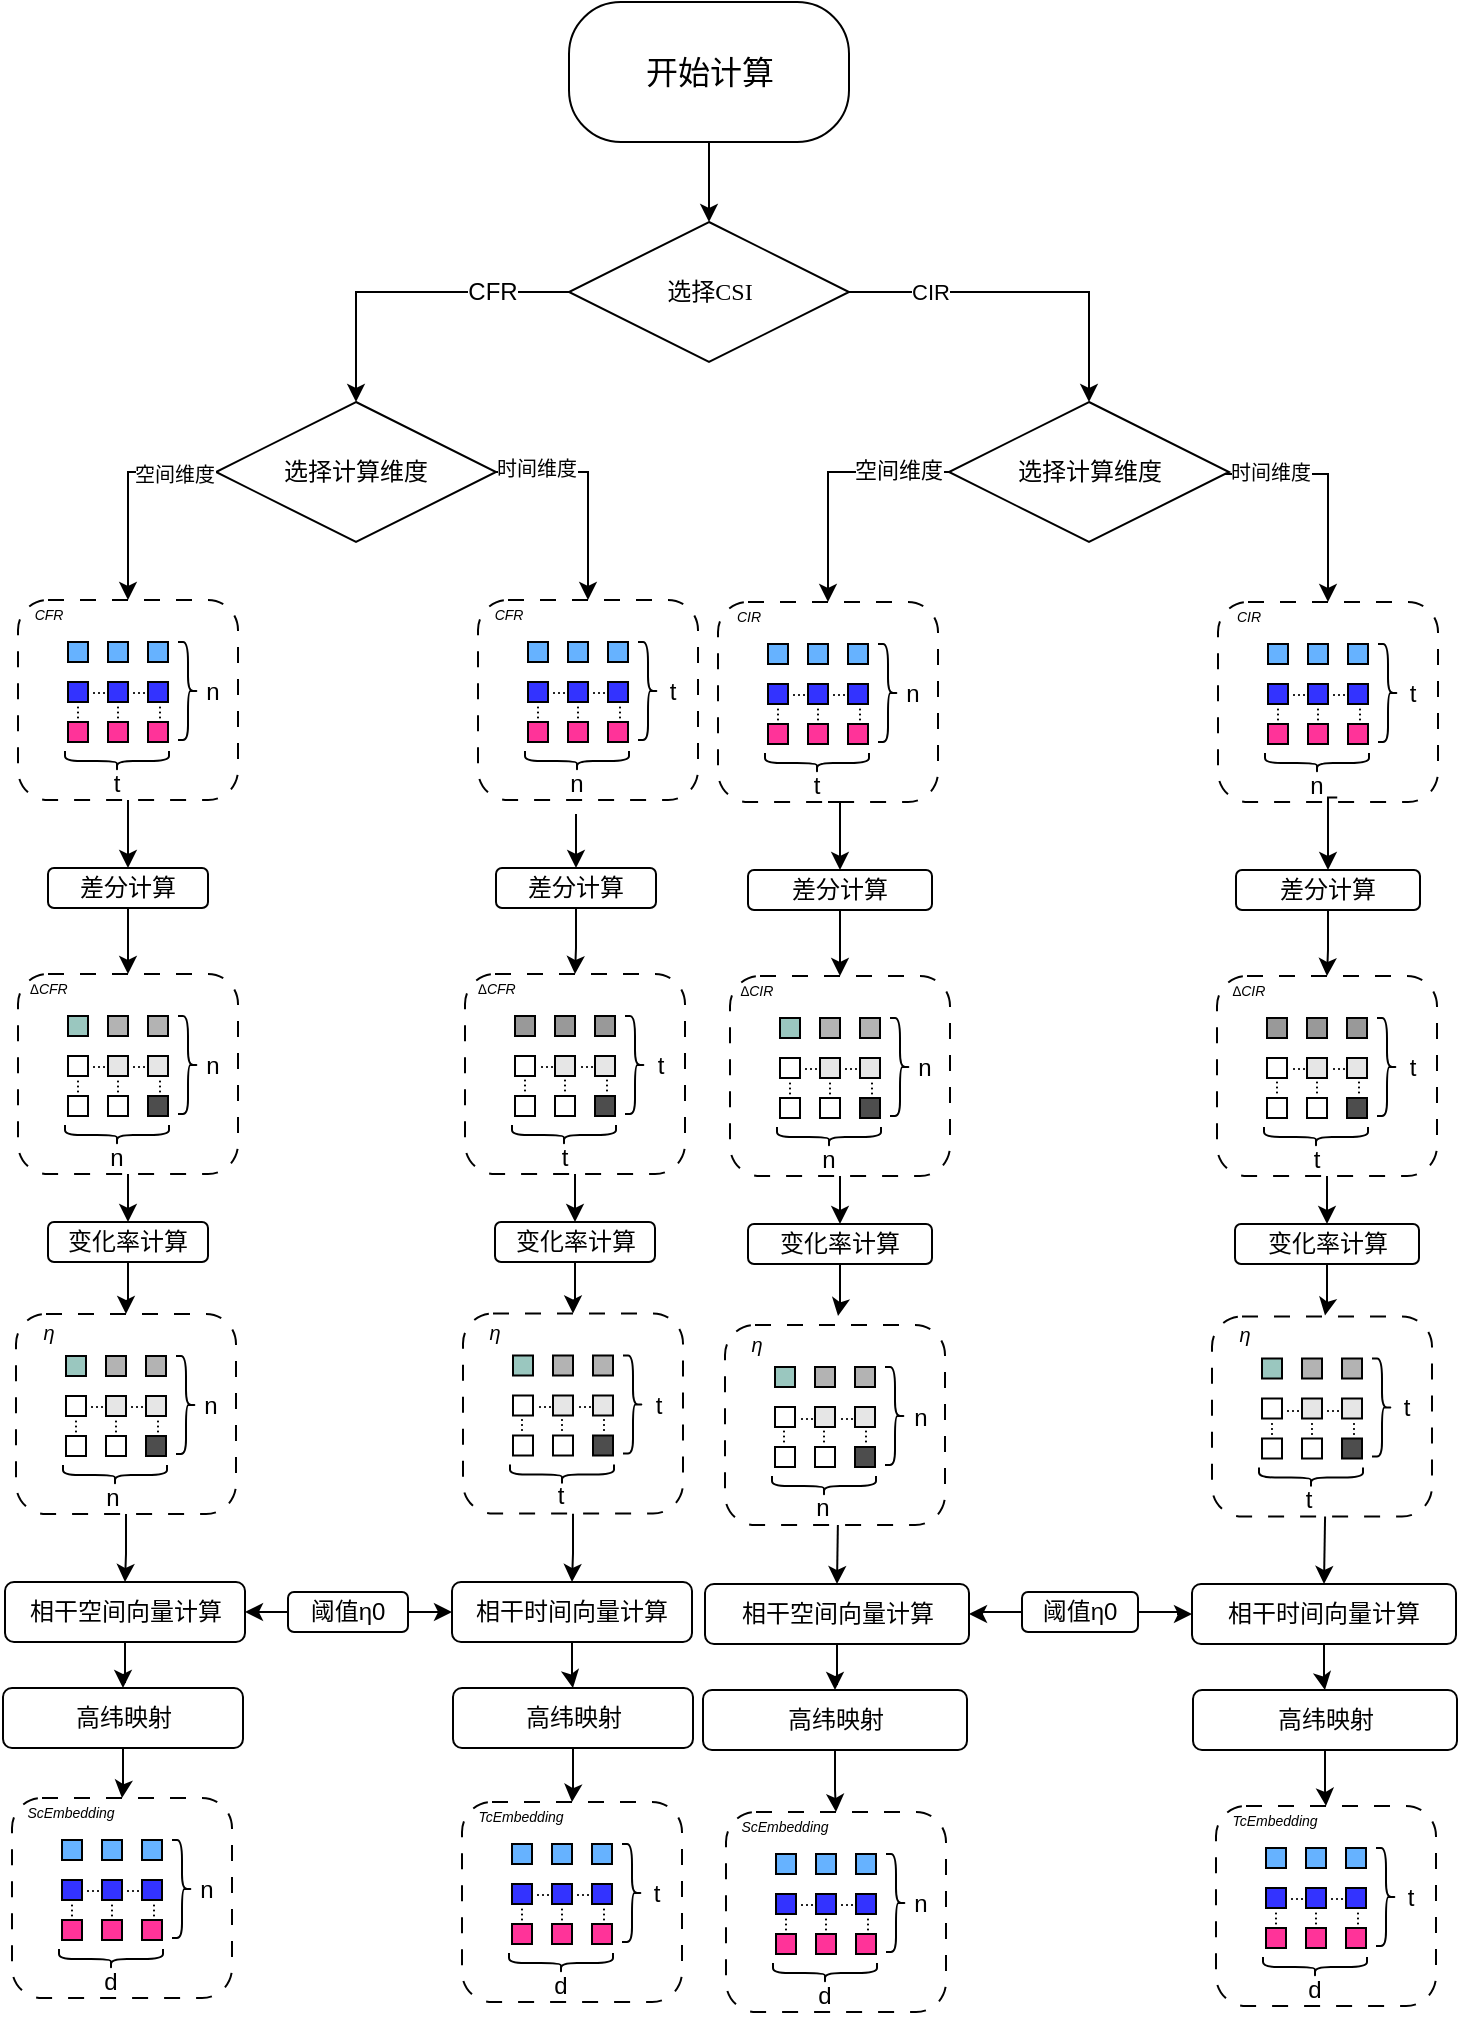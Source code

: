 <mxfile version="26.2.13">
  <diagram name="第 1 页" id="lcU_2czYvteqV_V1nli0">
    <mxGraphModel dx="1304" dy="916" grid="1" gridSize="10" guides="1" tooltips="1" connect="1" arrows="1" fold="1" page="1" pageScale="1" pageWidth="827" pageHeight="1169" background="none" math="1" shadow="0">
      <root>
        <mxCell id="0" />
        <mxCell id="1" parent="0" />
        <mxCell id="QaPNGxsfcrkvSJTf3kwv-590" style="edgeStyle=orthogonalEdgeStyle;rounded=0;orthogonalLoop=1;jettySize=auto;html=1;entryX=0.5;entryY=0;entryDx=0;entryDy=0;" parent="1" source="sYGuD6vxsQ6LPj47k9vJ-1" target="QaPNGxsfcrkvSJTf3kwv-21" edge="1">
          <mxGeometry relative="1" as="geometry" />
        </mxCell>
        <mxCell id="sYGuD6vxsQ6LPj47k9vJ-1" value="&lt;font style=&quot;font-size: 16px;&quot;&gt;开始计算&lt;/font&gt;" style="rounded=1;whiteSpace=wrap;html=1;shape=label;fontFamily=Times New Roman;arcSize=37;" parent="1" vertex="1">
          <mxGeometry x="340.5" y="50" width="140" height="70" as="geometry" />
        </mxCell>
        <mxCell id="QaPNGxsfcrkvSJTf3kwv-24" style="edgeStyle=orthogonalEdgeStyle;rounded=0;orthogonalLoop=1;jettySize=auto;html=1;entryX=0.5;entryY=0;entryDx=0;entryDy=0;exitX=1;exitY=0.5;exitDx=0;exitDy=0;" parent="1" source="QaPNGxsfcrkvSJTf3kwv-21" target="QaPNGxsfcrkvSJTf3kwv-41" edge="1">
          <mxGeometry relative="1" as="geometry">
            <mxPoint x="560" y="250" as="targetPoint" />
          </mxGeometry>
        </mxCell>
        <mxCell id="QaPNGxsfcrkvSJTf3kwv-43" value="CIR" style="edgeLabel;html=1;align=center;verticalAlign=middle;resizable=0;points=[];" parent="QaPNGxsfcrkvSJTf3kwv-24" vertex="1" connectable="0">
          <mxGeometry x="-0.719" y="-2" relative="1" as="geometry">
            <mxPoint x="16" y="-2" as="offset" />
          </mxGeometry>
        </mxCell>
        <mxCell id="QaPNGxsfcrkvSJTf3kwv-26" style="edgeStyle=orthogonalEdgeStyle;rounded=0;orthogonalLoop=1;jettySize=auto;html=1;entryX=0.5;entryY=0;entryDx=0;entryDy=0;exitX=0;exitY=0.5;exitDx=0;exitDy=0;" parent="1" source="QaPNGxsfcrkvSJTf3kwv-21" target="QaPNGxsfcrkvSJTf3kwv-29" edge="1">
          <mxGeometry relative="1" as="geometry">
            <mxPoint x="200" y="250" as="targetPoint" />
            <mxPoint x="330" y="175" as="sourcePoint" />
          </mxGeometry>
        </mxCell>
        <mxCell id="QaPNGxsfcrkvSJTf3kwv-28" value="&lt;font style=&quot;font-size: 12px;&quot;&gt;CFR&lt;/font&gt;" style="edgeLabel;html=1;align=center;verticalAlign=middle;resizable=0;points=[];" parent="QaPNGxsfcrkvSJTf3kwv-26" vertex="1" connectable="0">
          <mxGeometry x="-0.042" relative="1" as="geometry">
            <mxPoint x="39" as="offset" />
          </mxGeometry>
        </mxCell>
        <mxCell id="QaPNGxsfcrkvSJTf3kwv-21" value="选择CSI" style="rhombus;whiteSpace=wrap;html=1;fontFamily=Times New Roman;" parent="1" vertex="1">
          <mxGeometry x="340.5" y="160" width="140" height="70" as="geometry" />
        </mxCell>
        <mxCell id="QaPNGxsfcrkvSJTf3kwv-32" style="edgeStyle=orthogonalEdgeStyle;rounded=0;orthogonalLoop=1;jettySize=auto;html=1;entryX=0.5;entryY=0;entryDx=0;entryDy=0;exitX=1;exitY=0.5;exitDx=0;exitDy=0;" parent="1" source="QaPNGxsfcrkvSJTf3kwv-29" target="QaPNGxsfcrkvSJTf3kwv-78" edge="1">
          <mxGeometry relative="1" as="geometry">
            <mxPoint x="360" y="350" as="targetPoint" />
          </mxGeometry>
        </mxCell>
        <mxCell id="QaPNGxsfcrkvSJTf3kwv-33" value="&lt;font style=&quot;font-size: 10px;&quot;&gt;时间维度&lt;/font&gt;" style="edgeLabel;html=1;align=center;verticalAlign=middle;resizable=0;points=[];" parent="QaPNGxsfcrkvSJTf3kwv-32" vertex="1" connectable="0">
          <mxGeometry x="-0.638" y="2" relative="1" as="geometry">
            <mxPoint as="offset" />
          </mxGeometry>
        </mxCell>
        <mxCell id="QaPNGxsfcrkvSJTf3kwv-29" value="选择计算维度&lt;span style=&quot;color: rgba(0, 0, 0, 0); font-family: monospace; font-size: 0px; text-align: start; text-wrap-mode: nowrap;&quot;&gt;%3CmxGraphModel%3E%3Croot%3E%3CmxCell%20id%3D%220%22%2F%3E%3CmxCell%20id%3D%221%22%20parent%3D%220%22%2F%3E%3CmxCell%20id%3D%222%22%20value%3D%22%E9%80%89%E6%8B%A9CSI%22%20style%3D%22rhombus%3BwhiteSpace%3Dwrap%3Bhtml%3D1%3BfontFamily%3DTimes%20New%20Roman%3B%22%20vertex%3D%221%22%20parent%3D%221%22%3E%3CmxGeometry%20x%3D%22290%22%20y%3D%22350%22%20width%3D%22140%22%20height%3D%2270%22%20as%3D%22geometry%22%2F%3E%3C%2FmxCell%3E%3C%2Froot%3E%3C%2FmxGraphModel%3E&lt;/span&gt;" style="rhombus;whiteSpace=wrap;html=1;fontFamily=Times New Roman;" parent="1" vertex="1">
          <mxGeometry x="164" y="250" width="140" height="70" as="geometry" />
        </mxCell>
        <mxCell id="QaPNGxsfcrkvSJTf3kwv-37" style="edgeStyle=orthogonalEdgeStyle;rounded=0;orthogonalLoop=1;jettySize=auto;html=1;entryX=0.5;entryY=0;entryDx=0;entryDy=0;" parent="1" target="QaPNGxsfcrkvSJTf3kwv-379" edge="1">
          <mxGeometry relative="1" as="geometry">
            <mxPoint x="680" y="465" as="targetPoint" />
            <mxPoint x="580" y="285" as="sourcePoint" />
            <Array as="points">
              <mxPoint x="580" y="286" />
              <mxPoint x="720" y="286" />
              <mxPoint x="720" y="350" />
            </Array>
          </mxGeometry>
        </mxCell>
        <mxCell id="QaPNGxsfcrkvSJTf3kwv-38" value="&lt;font style=&quot;font-size: 10px;&quot;&gt;时间维度&lt;/font&gt;" style="edgeLabel;html=1;align=center;verticalAlign=middle;resizable=0;points=[];" parent="QaPNGxsfcrkvSJTf3kwv-37" vertex="1" connectable="0">
          <mxGeometry x="-0.638" y="2" relative="1" as="geometry">
            <mxPoint x="75" y="1" as="offset" />
          </mxGeometry>
        </mxCell>
        <mxCell id="QaPNGxsfcrkvSJTf3kwv-547" style="edgeStyle=orthogonalEdgeStyle;rounded=0;orthogonalLoop=1;jettySize=auto;html=1;entryX=0.5;entryY=0;entryDx=0;entryDy=0;exitX=0;exitY=0.5;exitDx=0;exitDy=0;" parent="1" source="QaPNGxsfcrkvSJTf3kwv-41" target="QaPNGxsfcrkvSJTf3kwv-358" edge="1">
          <mxGeometry relative="1" as="geometry" />
        </mxCell>
        <mxCell id="QaPNGxsfcrkvSJTf3kwv-591" value="空间维度" style="edgeLabel;html=1;align=center;verticalAlign=middle;resizable=0;points=[];" parent="QaPNGxsfcrkvSJTf3kwv-547" vertex="1" connectable="0">
          <mxGeometry x="-0.57" y="-1" relative="1" as="geometry">
            <mxPoint x="1" as="offset" />
          </mxGeometry>
        </mxCell>
        <mxCell id="QaPNGxsfcrkvSJTf3kwv-41" value="选择计算维度&lt;span style=&quot;color: rgba(0, 0, 0, 0); font-family: monospace; font-size: 0px; text-align: start; text-wrap-mode: nowrap;&quot;&gt;%3CmxGraphModel%3E%3Croot%3E%3CmxCell%20id%3D%220%22%2F%3E%3CmxCell%20id%3D%221%22%20parent%3D%220%22%2F%3E%3CmxCell%20id%3D%222%22%20value%3D%22%E9%80%89%E6%8B%A9CSI%22%20style%3D%22rhombus%3BwhiteSpace%3Dwrap%3Bhtml%3D1%3BfontFamily%3DTimes%20New%20Roman%3B%22%20vertex%3D%221%22%20parent%3D%221%22%3E%3CmxGeometry%20x%3D%22290%22%20y%3D%22350%22%20width%3D%22140%22%20height%3D%2270%22%20as%3D%22geometry%22%2F%3E%3C%2FmxCell%3E%3C%2Froot%3E%3C%2FmxGraphModel%3E&lt;/span&gt;" style="rhombus;whiteSpace=wrap;html=1;fontFamily=Times New Roman;" parent="1" vertex="1">
          <mxGeometry x="530.5" y="250" width="140" height="70" as="geometry" />
        </mxCell>
        <mxCell id="QaPNGxsfcrkvSJTf3kwv-67" value="" style="edgeStyle=orthogonalEdgeStyle;rounded=0;orthogonalLoop=1;jettySize=auto;html=1;entryX=0.5;entryY=0;entryDx=0;entryDy=0;exitX=0;exitY=0.5;exitDx=0;exitDy=0;" parent="1" source="QaPNGxsfcrkvSJTf3kwv-29" target="QaPNGxsfcrkvSJTf3kwv-63" edge="1">
          <mxGeometry relative="1" as="geometry">
            <mxPoint x="122" y="381" as="targetPoint" />
            <mxPoint x="170" y="285" as="sourcePoint" />
            <Array as="points" />
          </mxGeometry>
        </mxCell>
        <mxCell id="QaPNGxsfcrkvSJTf3kwv-68" value="&lt;font style=&quot;font-size: 10px;&quot;&gt;空间维度&lt;/font&gt;" style="edgeLabel;html=1;align=center;verticalAlign=middle;resizable=0;points=[];" parent="QaPNGxsfcrkvSJTf3kwv-67" vertex="1" connectable="0">
          <mxGeometry x="-0.606" y="1" relative="1" as="geometry">
            <mxPoint as="offset" />
          </mxGeometry>
        </mxCell>
        <mxCell id="QaPNGxsfcrkvSJTf3kwv-76" value="" style="group" parent="1" vertex="1" connectable="0">
          <mxGeometry x="60" y="340" width="117" height="116" as="geometry" />
        </mxCell>
        <mxCell id="QaPNGxsfcrkvSJTf3kwv-63" value="" style="rounded=1;whiteSpace=wrap;html=1;dashed=1;dashPattern=8 8;" parent="QaPNGxsfcrkvSJTf3kwv-76" vertex="1">
          <mxGeometry x="5" y="9" width="110" height="100" as="geometry" />
        </mxCell>
        <mxCell id="QaPNGxsfcrkvSJTf3kwv-44" value="" style="rounded=0;whiteSpace=wrap;html=1;fillColor=#66B2FF;" parent="QaPNGxsfcrkvSJTf3kwv-76" vertex="1">
          <mxGeometry x="30" y="30" width="10" height="10" as="geometry" />
        </mxCell>
        <mxCell id="QaPNGxsfcrkvSJTf3kwv-48" value="" style="rounded=0;whiteSpace=wrap;html=1;fillColor=#66B2FF;" parent="QaPNGxsfcrkvSJTf3kwv-76" vertex="1">
          <mxGeometry x="50" y="30" width="10" height="10" as="geometry" />
        </mxCell>
        <mxCell id="QaPNGxsfcrkvSJTf3kwv-49" value="" style="rounded=0;whiteSpace=wrap;html=1;fillColor=#66B2FF;" parent="QaPNGxsfcrkvSJTf3kwv-76" vertex="1">
          <mxGeometry x="70" y="30" width="10" height="10" as="geometry" />
        </mxCell>
        <mxCell id="QaPNGxsfcrkvSJTf3kwv-50" value="" style="rounded=0;whiteSpace=wrap;html=1;fillColor=#3333FF;" parent="QaPNGxsfcrkvSJTf3kwv-76" vertex="1">
          <mxGeometry x="30" y="50" width="10" height="10" as="geometry" />
        </mxCell>
        <mxCell id="QaPNGxsfcrkvSJTf3kwv-51" value="" style="rounded=0;whiteSpace=wrap;html=1;fillColor=#3333FF;" parent="QaPNGxsfcrkvSJTf3kwv-76" vertex="1">
          <mxGeometry x="50" y="50" width="10" height="10" as="geometry" />
        </mxCell>
        <mxCell id="QaPNGxsfcrkvSJTf3kwv-52" value="" style="rounded=0;whiteSpace=wrap;html=1;fillColor=#3333FF;" parent="QaPNGxsfcrkvSJTf3kwv-76" vertex="1">
          <mxGeometry x="70" y="50" width="10" height="10" as="geometry" />
        </mxCell>
        <mxCell id="QaPNGxsfcrkvSJTf3kwv-53" value="" style="rounded=0;whiteSpace=wrap;html=1;fillColor=#FF3399;" parent="QaPNGxsfcrkvSJTf3kwv-76" vertex="1">
          <mxGeometry x="30" y="70" width="10" height="10" as="geometry" />
        </mxCell>
        <mxCell id="QaPNGxsfcrkvSJTf3kwv-54" value="" style="rounded=0;whiteSpace=wrap;html=1;fillColor=#FF3399;" parent="QaPNGxsfcrkvSJTf3kwv-76" vertex="1">
          <mxGeometry x="50" y="70" width="10" height="10" as="geometry" />
        </mxCell>
        <mxCell id="QaPNGxsfcrkvSJTf3kwv-55" value="" style="rounded=0;whiteSpace=wrap;html=1;fillColor=#FF3399;" parent="QaPNGxsfcrkvSJTf3kwv-76" vertex="1">
          <mxGeometry x="70" y="70" width="10" height="10" as="geometry" />
        </mxCell>
        <mxCell id="QaPNGxsfcrkvSJTf3kwv-57" value="&lt;font style=&quot;font-size: 9px;&quot;&gt;...&lt;/font&gt;" style="text;html=1;align=center;verticalAlign=middle;whiteSpace=wrap;rounded=0;" parent="QaPNGxsfcrkvSJTf3kwv-76" vertex="1">
          <mxGeometry x="38" y="52" width="15" as="geometry" />
        </mxCell>
        <mxCell id="QaPNGxsfcrkvSJTf3kwv-58" value="&lt;font style=&quot;font-size: 9px;&quot;&gt;...&lt;/font&gt;" style="text;html=1;align=center;verticalAlign=middle;whiteSpace=wrap;rounded=0;" parent="QaPNGxsfcrkvSJTf3kwv-76" vertex="1">
          <mxGeometry x="58" y="52" width="15" as="geometry" />
        </mxCell>
        <mxCell id="QaPNGxsfcrkvSJTf3kwv-59" value="&lt;font style=&quot;font-size: 9px;&quot;&gt;...&lt;/font&gt;" style="text;html=1;align=center;verticalAlign=middle;whiteSpace=wrap;rounded=0;rotation=90;" parent="QaPNGxsfcrkvSJTf3kwv-76" vertex="1">
          <mxGeometry x="72" y="65" width="15" as="geometry" />
        </mxCell>
        <mxCell id="QaPNGxsfcrkvSJTf3kwv-61" value="&lt;font style=&quot;font-size: 9px;&quot;&gt;...&lt;/font&gt;" style="text;html=1;align=center;verticalAlign=middle;whiteSpace=wrap;rounded=0;rotation=90;" parent="QaPNGxsfcrkvSJTf3kwv-76" vertex="1">
          <mxGeometry x="51" y="65" width="15" as="geometry" />
        </mxCell>
        <mxCell id="QaPNGxsfcrkvSJTf3kwv-62" value="&lt;font style=&quot;font-size: 9px;&quot;&gt;...&lt;/font&gt;" style="text;html=1;align=center;verticalAlign=middle;whiteSpace=wrap;rounded=0;rotation=90;" parent="QaPNGxsfcrkvSJTf3kwv-76" vertex="1">
          <mxGeometry x="31" y="65" width="15" as="geometry" />
        </mxCell>
        <mxCell id="QaPNGxsfcrkvSJTf3kwv-64" value="&lt;font style=&quot;font-size: 7px;&quot;&gt;&lt;i&gt;CFR&lt;/i&gt;&lt;/font&gt;" style="text;html=1;align=center;verticalAlign=middle;resizable=0;points=[];autosize=1;strokeColor=none;fillColor=none;" parent="QaPNGxsfcrkvSJTf3kwv-76" vertex="1">
          <mxGeometry width="40" height="30" as="geometry" />
        </mxCell>
        <mxCell id="QaPNGxsfcrkvSJTf3kwv-69" value="" style="shape=curlyBracket;whiteSpace=wrap;html=1;rounded=1;flipH=1;labelPosition=right;verticalLabelPosition=middle;align=left;verticalAlign=middle;" parent="QaPNGxsfcrkvSJTf3kwv-76" vertex="1">
          <mxGeometry x="85" y="30" width="10" height="49" as="geometry" />
        </mxCell>
        <mxCell id="QaPNGxsfcrkvSJTf3kwv-70" value="" style="shape=curlyBracket;whiteSpace=wrap;html=1;rounded=1;flipH=1;labelPosition=right;verticalLabelPosition=middle;align=left;verticalAlign=middle;rotation=90;size=0.5;" parent="QaPNGxsfcrkvSJTf3kwv-76" vertex="1">
          <mxGeometry x="49.5" y="63.5" width="10" height="52" as="geometry" />
        </mxCell>
        <mxCell id="QaPNGxsfcrkvSJTf3kwv-74" value="n" style="text;html=1;align=center;verticalAlign=middle;resizable=0;points=[];autosize=1;strokeColor=none;fillColor=none;" parent="QaPNGxsfcrkvSJTf3kwv-76" vertex="1">
          <mxGeometry x="87" y="40" width="30" height="30" as="geometry" />
        </mxCell>
        <mxCell id="QaPNGxsfcrkvSJTf3kwv-75" value="t" style="text;html=1;align=center;verticalAlign=middle;resizable=0;points=[];autosize=1;strokeColor=none;fillColor=none;" parent="QaPNGxsfcrkvSJTf3kwv-76" vertex="1">
          <mxGeometry x="39" y="86" width="30" height="30" as="geometry" />
        </mxCell>
        <mxCell id="QaPNGxsfcrkvSJTf3kwv-77" value="" style="group" parent="1" vertex="1" connectable="0">
          <mxGeometry x="290" y="340" width="117" height="116" as="geometry" />
        </mxCell>
        <mxCell id="QaPNGxsfcrkvSJTf3kwv-78" value="" style="rounded=1;whiteSpace=wrap;html=1;dashed=1;dashPattern=8 8;" parent="QaPNGxsfcrkvSJTf3kwv-77" vertex="1">
          <mxGeometry x="5" y="9" width="110" height="100" as="geometry" />
        </mxCell>
        <mxCell id="QaPNGxsfcrkvSJTf3kwv-79" value="" style="rounded=0;whiteSpace=wrap;html=1;fillColor=#66B2FF;" parent="QaPNGxsfcrkvSJTf3kwv-77" vertex="1">
          <mxGeometry x="30" y="30" width="10" height="10" as="geometry" />
        </mxCell>
        <mxCell id="QaPNGxsfcrkvSJTf3kwv-80" value="" style="rounded=0;whiteSpace=wrap;html=1;fillColor=#66B2FF;" parent="QaPNGxsfcrkvSJTf3kwv-77" vertex="1">
          <mxGeometry x="50" y="30" width="10" height="10" as="geometry" />
        </mxCell>
        <mxCell id="QaPNGxsfcrkvSJTf3kwv-81" value="" style="rounded=0;whiteSpace=wrap;html=1;fillColor=#66B2FF;" parent="QaPNGxsfcrkvSJTf3kwv-77" vertex="1">
          <mxGeometry x="70" y="30" width="10" height="10" as="geometry" />
        </mxCell>
        <mxCell id="QaPNGxsfcrkvSJTf3kwv-82" value="" style="rounded=0;whiteSpace=wrap;html=1;fillColor=#3333FF;" parent="QaPNGxsfcrkvSJTf3kwv-77" vertex="1">
          <mxGeometry x="30" y="50" width="10" height="10" as="geometry" />
        </mxCell>
        <mxCell id="QaPNGxsfcrkvSJTf3kwv-83" value="" style="rounded=0;whiteSpace=wrap;html=1;fillColor=#3333FF;" parent="QaPNGxsfcrkvSJTf3kwv-77" vertex="1">
          <mxGeometry x="50" y="50" width="10" height="10" as="geometry" />
        </mxCell>
        <mxCell id="QaPNGxsfcrkvSJTf3kwv-84" value="" style="rounded=0;whiteSpace=wrap;html=1;fillColor=#3333FF;" parent="QaPNGxsfcrkvSJTf3kwv-77" vertex="1">
          <mxGeometry x="70" y="50" width="10" height="10" as="geometry" />
        </mxCell>
        <mxCell id="QaPNGxsfcrkvSJTf3kwv-85" value="" style="rounded=0;whiteSpace=wrap;html=1;fillColor=#FF3399;" parent="QaPNGxsfcrkvSJTf3kwv-77" vertex="1">
          <mxGeometry x="30" y="70" width="10" height="10" as="geometry" />
        </mxCell>
        <mxCell id="QaPNGxsfcrkvSJTf3kwv-86" value="" style="rounded=0;whiteSpace=wrap;html=1;fillColor=#FF3399;" parent="QaPNGxsfcrkvSJTf3kwv-77" vertex="1">
          <mxGeometry x="50" y="70" width="10" height="10" as="geometry" />
        </mxCell>
        <mxCell id="QaPNGxsfcrkvSJTf3kwv-87" value="" style="rounded=0;whiteSpace=wrap;html=1;fillColor=#FF3399;" parent="QaPNGxsfcrkvSJTf3kwv-77" vertex="1">
          <mxGeometry x="70" y="70" width="10" height="10" as="geometry" />
        </mxCell>
        <mxCell id="QaPNGxsfcrkvSJTf3kwv-88" value="&lt;font style=&quot;font-size: 9px;&quot;&gt;...&lt;/font&gt;" style="text;html=1;align=center;verticalAlign=middle;whiteSpace=wrap;rounded=0;" parent="QaPNGxsfcrkvSJTf3kwv-77" vertex="1">
          <mxGeometry x="38" y="52" width="15" as="geometry" />
        </mxCell>
        <mxCell id="QaPNGxsfcrkvSJTf3kwv-89" value="&lt;font style=&quot;font-size: 9px;&quot;&gt;...&lt;/font&gt;" style="text;html=1;align=center;verticalAlign=middle;whiteSpace=wrap;rounded=0;" parent="QaPNGxsfcrkvSJTf3kwv-77" vertex="1">
          <mxGeometry x="58" y="52" width="15" as="geometry" />
        </mxCell>
        <mxCell id="QaPNGxsfcrkvSJTf3kwv-90" value="&lt;font style=&quot;font-size: 9px;&quot;&gt;...&lt;/font&gt;" style="text;html=1;align=center;verticalAlign=middle;whiteSpace=wrap;rounded=0;rotation=90;" parent="QaPNGxsfcrkvSJTf3kwv-77" vertex="1">
          <mxGeometry x="72" y="65" width="15" as="geometry" />
        </mxCell>
        <mxCell id="QaPNGxsfcrkvSJTf3kwv-91" value="&lt;font style=&quot;font-size: 9px;&quot;&gt;...&lt;/font&gt;" style="text;html=1;align=center;verticalAlign=middle;whiteSpace=wrap;rounded=0;rotation=90;" parent="QaPNGxsfcrkvSJTf3kwv-77" vertex="1">
          <mxGeometry x="51" y="65" width="15" as="geometry" />
        </mxCell>
        <mxCell id="QaPNGxsfcrkvSJTf3kwv-92" value="&lt;font style=&quot;font-size: 9px;&quot;&gt;...&lt;/font&gt;" style="text;html=1;align=center;verticalAlign=middle;whiteSpace=wrap;rounded=0;rotation=90;" parent="QaPNGxsfcrkvSJTf3kwv-77" vertex="1">
          <mxGeometry x="31" y="65" width="15" as="geometry" />
        </mxCell>
        <mxCell id="QaPNGxsfcrkvSJTf3kwv-93" value="&lt;font style=&quot;font-size: 7px;&quot;&gt;&lt;i&gt;CFR&lt;/i&gt;&lt;/font&gt;" style="text;html=1;align=center;verticalAlign=middle;resizable=0;points=[];autosize=1;strokeColor=none;fillColor=none;" parent="QaPNGxsfcrkvSJTf3kwv-77" vertex="1">
          <mxGeometry width="40" height="30" as="geometry" />
        </mxCell>
        <mxCell id="QaPNGxsfcrkvSJTf3kwv-94" value="" style="shape=curlyBracket;whiteSpace=wrap;html=1;rounded=1;flipH=1;labelPosition=right;verticalLabelPosition=middle;align=left;verticalAlign=middle;" parent="QaPNGxsfcrkvSJTf3kwv-77" vertex="1">
          <mxGeometry x="85" y="30" width="10" height="49" as="geometry" />
        </mxCell>
        <mxCell id="QaPNGxsfcrkvSJTf3kwv-95" value="" style="shape=curlyBracket;whiteSpace=wrap;html=1;rounded=1;flipH=1;labelPosition=right;verticalLabelPosition=middle;align=left;verticalAlign=middle;rotation=90;size=0.5;" parent="QaPNGxsfcrkvSJTf3kwv-77" vertex="1">
          <mxGeometry x="49.5" y="63.5" width="10" height="52" as="geometry" />
        </mxCell>
        <mxCell id="QaPNGxsfcrkvSJTf3kwv-96" value="t" style="text;html=1;align=center;verticalAlign=middle;resizable=0;points=[];autosize=1;strokeColor=none;fillColor=none;" parent="QaPNGxsfcrkvSJTf3kwv-77" vertex="1">
          <mxGeometry x="87" y="40" width="30" height="30" as="geometry" />
        </mxCell>
        <mxCell id="QaPNGxsfcrkvSJTf3kwv-97" value="n" style="text;html=1;align=center;verticalAlign=middle;resizable=0;points=[];autosize=1;strokeColor=none;fillColor=none;" parent="QaPNGxsfcrkvSJTf3kwv-77" vertex="1">
          <mxGeometry x="39" y="86" width="30" height="30" as="geometry" />
        </mxCell>
        <mxCell id="QaPNGxsfcrkvSJTf3kwv-102" value="" style="group" parent="1" vertex="1" connectable="0">
          <mxGeometry x="60" y="527" width="117" height="116" as="geometry" />
        </mxCell>
        <mxCell id="QaPNGxsfcrkvSJTf3kwv-103" value="" style="rounded=1;whiteSpace=wrap;html=1;dashed=1;dashPattern=8 8;" parent="QaPNGxsfcrkvSJTf3kwv-102" vertex="1">
          <mxGeometry x="5" y="9" width="110" height="100" as="geometry" />
        </mxCell>
        <mxCell id="QaPNGxsfcrkvSJTf3kwv-104" value="" style="rounded=0;whiteSpace=wrap;html=1;fillColor=#9AC7BF;" parent="QaPNGxsfcrkvSJTf3kwv-102" vertex="1">
          <mxGeometry x="30" y="30" width="10" height="10" as="geometry" />
        </mxCell>
        <mxCell id="QaPNGxsfcrkvSJTf3kwv-105" value="" style="rounded=0;whiteSpace=wrap;html=1;fillColor=#B3B3B3;" parent="QaPNGxsfcrkvSJTf3kwv-102" vertex="1">
          <mxGeometry x="50" y="30" width="10" height="10" as="geometry" />
        </mxCell>
        <mxCell id="QaPNGxsfcrkvSJTf3kwv-106" value="" style="rounded=0;whiteSpace=wrap;html=1;fillColor=#B3B3B3;" parent="QaPNGxsfcrkvSJTf3kwv-102" vertex="1">
          <mxGeometry x="70" y="30" width="10" height="10" as="geometry" />
        </mxCell>
        <mxCell id="QaPNGxsfcrkvSJTf3kwv-107" value="" style="rounded=0;whiteSpace=wrap;html=1;fillColor=#FFFFFF;" parent="QaPNGxsfcrkvSJTf3kwv-102" vertex="1">
          <mxGeometry x="30" y="50" width="10" height="10" as="geometry" />
        </mxCell>
        <mxCell id="QaPNGxsfcrkvSJTf3kwv-108" value="" style="rounded=0;whiteSpace=wrap;html=1;fillColor=#E6E6E6;" parent="QaPNGxsfcrkvSJTf3kwv-102" vertex="1">
          <mxGeometry x="50" y="50" width="10" height="10" as="geometry" />
        </mxCell>
        <mxCell id="QaPNGxsfcrkvSJTf3kwv-109" value="" style="rounded=0;whiteSpace=wrap;html=1;fillColor=#E6E6E6;" parent="QaPNGxsfcrkvSJTf3kwv-102" vertex="1">
          <mxGeometry x="70" y="50" width="10" height="10" as="geometry" />
        </mxCell>
        <mxCell id="QaPNGxsfcrkvSJTf3kwv-110" value="" style="rounded=0;whiteSpace=wrap;html=1;fillColor=#FFFFFF;" parent="QaPNGxsfcrkvSJTf3kwv-102" vertex="1">
          <mxGeometry x="30" y="70" width="10" height="10" as="geometry" />
        </mxCell>
        <mxCell id="QaPNGxsfcrkvSJTf3kwv-111" value="" style="rounded=0;whiteSpace=wrap;html=1;fillColor=#FFFFFF;" parent="QaPNGxsfcrkvSJTf3kwv-102" vertex="1">
          <mxGeometry x="50" y="70" width="10" height="10" as="geometry" />
        </mxCell>
        <mxCell id="QaPNGxsfcrkvSJTf3kwv-112" value="" style="rounded=0;whiteSpace=wrap;html=1;fillColor=#4D4D4D;" parent="QaPNGxsfcrkvSJTf3kwv-102" vertex="1">
          <mxGeometry x="70" y="70" width="10" height="10" as="geometry" />
        </mxCell>
        <mxCell id="QaPNGxsfcrkvSJTf3kwv-113" value="&lt;font style=&quot;font-size: 9px;&quot;&gt;...&lt;/font&gt;" style="text;html=1;align=center;verticalAlign=middle;whiteSpace=wrap;rounded=0;" parent="QaPNGxsfcrkvSJTf3kwv-102" vertex="1">
          <mxGeometry x="38" y="52" width="15" as="geometry" />
        </mxCell>
        <mxCell id="QaPNGxsfcrkvSJTf3kwv-114" value="&lt;font style=&quot;font-size: 9px;&quot;&gt;...&lt;/font&gt;" style="text;html=1;align=center;verticalAlign=middle;whiteSpace=wrap;rounded=0;" parent="QaPNGxsfcrkvSJTf3kwv-102" vertex="1">
          <mxGeometry x="58" y="52" width="15" as="geometry" />
        </mxCell>
        <mxCell id="QaPNGxsfcrkvSJTf3kwv-115" value="&lt;font style=&quot;font-size: 9px;&quot;&gt;...&lt;/font&gt;" style="text;html=1;align=center;verticalAlign=middle;whiteSpace=wrap;rounded=0;rotation=90;" parent="QaPNGxsfcrkvSJTf3kwv-102" vertex="1">
          <mxGeometry x="72" y="65" width="15" as="geometry" />
        </mxCell>
        <mxCell id="QaPNGxsfcrkvSJTf3kwv-116" value="&lt;font style=&quot;font-size: 9px;&quot;&gt;...&lt;/font&gt;" style="text;html=1;align=center;verticalAlign=middle;whiteSpace=wrap;rounded=0;rotation=90;" parent="QaPNGxsfcrkvSJTf3kwv-102" vertex="1">
          <mxGeometry x="51" y="65" width="15" as="geometry" />
        </mxCell>
        <mxCell id="QaPNGxsfcrkvSJTf3kwv-117" value="&lt;font style=&quot;font-size: 9px;&quot;&gt;...&lt;/font&gt;" style="text;html=1;align=center;verticalAlign=middle;whiteSpace=wrap;rounded=0;rotation=90;" parent="QaPNGxsfcrkvSJTf3kwv-102" vertex="1">
          <mxGeometry x="31" y="65" width="15" as="geometry" />
        </mxCell>
        <mxCell id="QaPNGxsfcrkvSJTf3kwv-118" value="&lt;i style=&quot;font-size: 7px;&quot;&gt;∆CFR&lt;/i&gt;" style="text;html=1;align=center;verticalAlign=middle;resizable=0;points=[];autosize=1;strokeColor=none;fillColor=none;" parent="QaPNGxsfcrkvSJTf3kwv-102" vertex="1">
          <mxGeometry width="40" height="30" as="geometry" />
        </mxCell>
        <mxCell id="QaPNGxsfcrkvSJTf3kwv-119" value="" style="shape=curlyBracket;whiteSpace=wrap;html=1;rounded=1;flipH=1;labelPosition=right;verticalLabelPosition=middle;align=left;verticalAlign=middle;" parent="QaPNGxsfcrkvSJTf3kwv-102" vertex="1">
          <mxGeometry x="85" y="30" width="10" height="49" as="geometry" />
        </mxCell>
        <mxCell id="QaPNGxsfcrkvSJTf3kwv-120" value="" style="shape=curlyBracket;whiteSpace=wrap;html=1;rounded=1;flipH=1;labelPosition=right;verticalLabelPosition=middle;align=left;verticalAlign=middle;rotation=90;size=0.5;" parent="QaPNGxsfcrkvSJTf3kwv-102" vertex="1">
          <mxGeometry x="49.5" y="63.5" width="10" height="52" as="geometry" />
        </mxCell>
        <mxCell id="QaPNGxsfcrkvSJTf3kwv-121" value="n" style="text;html=1;align=center;verticalAlign=middle;resizable=0;points=[];autosize=1;strokeColor=none;fillColor=none;" parent="QaPNGxsfcrkvSJTf3kwv-102" vertex="1">
          <mxGeometry x="87" y="40" width="30" height="30" as="geometry" />
        </mxCell>
        <mxCell id="QaPNGxsfcrkvSJTf3kwv-123" value="n" style="text;html=1;align=center;verticalAlign=middle;resizable=0;points=[];autosize=1;strokeColor=none;fillColor=none;" parent="QaPNGxsfcrkvSJTf3kwv-102" vertex="1">
          <mxGeometry x="39" y="86" width="30" height="30" as="geometry" />
        </mxCell>
        <mxCell id="QaPNGxsfcrkvSJTf3kwv-99" style="edgeStyle=orthogonalEdgeStyle;rounded=0;orthogonalLoop=1;jettySize=auto;html=1;entryX=0.5;entryY=0;entryDx=0;entryDy=0;exitX=0.5;exitY=1;exitDx=0;exitDy=0;" parent="1" source="QaPNGxsfcrkvSJTf3kwv-63" target="QaPNGxsfcrkvSJTf3kwv-125" edge="1">
          <mxGeometry relative="1" as="geometry">
            <mxPoint x="114" y="520" as="targetPoint" />
          </mxGeometry>
        </mxCell>
        <mxCell id="QaPNGxsfcrkvSJTf3kwv-126" style="edgeStyle=orthogonalEdgeStyle;rounded=0;orthogonalLoop=1;jettySize=auto;html=1;entryX=0.5;entryY=0;entryDx=0;entryDy=0;" parent="1" source="QaPNGxsfcrkvSJTf3kwv-125" target="QaPNGxsfcrkvSJTf3kwv-103" edge="1">
          <mxGeometry relative="1" as="geometry" />
        </mxCell>
        <mxCell id="QaPNGxsfcrkvSJTf3kwv-125" value="差分计算" style="rounded=1;whiteSpace=wrap;html=1;" parent="1" vertex="1">
          <mxGeometry x="80" y="483" width="80" height="20" as="geometry" />
        </mxCell>
        <mxCell id="QaPNGxsfcrkvSJTf3kwv-151" style="edgeStyle=orthogonalEdgeStyle;rounded=0;orthogonalLoop=1;jettySize=auto;html=1;entryX=0.5;entryY=0;entryDx=0;entryDy=0;" parent="1" source="QaPNGxsfcrkvSJTf3kwv-127" target="QaPNGxsfcrkvSJTf3kwv-130" edge="1">
          <mxGeometry relative="1" as="geometry" />
        </mxCell>
        <mxCell id="QaPNGxsfcrkvSJTf3kwv-127" value="差分计算" style="rounded=1;whiteSpace=wrap;html=1;" parent="1" vertex="1">
          <mxGeometry x="304" y="483" width="80" height="20" as="geometry" />
        </mxCell>
        <mxCell id="QaPNGxsfcrkvSJTf3kwv-98" style="edgeStyle=orthogonalEdgeStyle;rounded=0;orthogonalLoop=1;jettySize=auto;html=1;entryX=0.5;entryY=0;entryDx=0;entryDy=0;" parent="1" source="QaPNGxsfcrkvSJTf3kwv-97" target="QaPNGxsfcrkvSJTf3kwv-127" edge="1">
          <mxGeometry relative="1" as="geometry">
            <mxPoint x="344" y="510" as="targetPoint" />
          </mxGeometry>
        </mxCell>
        <mxCell id="QaPNGxsfcrkvSJTf3kwv-129" value="" style="group" parent="1" vertex="1" connectable="0">
          <mxGeometry x="283.5" y="527" width="117" height="116" as="geometry" />
        </mxCell>
        <mxCell id="QaPNGxsfcrkvSJTf3kwv-130" value="" style="rounded=1;whiteSpace=wrap;html=1;dashed=1;dashPattern=8 8;" parent="QaPNGxsfcrkvSJTf3kwv-129" vertex="1">
          <mxGeometry x="5" y="9" width="110" height="100" as="geometry" />
        </mxCell>
        <mxCell id="QaPNGxsfcrkvSJTf3kwv-131" value="" style="rounded=0;whiteSpace=wrap;html=1;fillColor=#999999;" parent="QaPNGxsfcrkvSJTf3kwv-129" vertex="1">
          <mxGeometry x="30" y="30" width="10" height="10" as="geometry" />
        </mxCell>
        <mxCell id="QaPNGxsfcrkvSJTf3kwv-132" value="" style="rounded=0;whiteSpace=wrap;html=1;fillColor=#999999;" parent="QaPNGxsfcrkvSJTf3kwv-129" vertex="1">
          <mxGeometry x="50" y="30" width="10" height="10" as="geometry" />
        </mxCell>
        <mxCell id="QaPNGxsfcrkvSJTf3kwv-133" value="" style="rounded=0;whiteSpace=wrap;html=1;fillColor=#999999;" parent="QaPNGxsfcrkvSJTf3kwv-129" vertex="1">
          <mxGeometry x="70" y="30" width="10" height="10" as="geometry" />
        </mxCell>
        <mxCell id="QaPNGxsfcrkvSJTf3kwv-134" value="" style="rounded=0;whiteSpace=wrap;html=1;fillColor=#FFFFFF;" parent="QaPNGxsfcrkvSJTf3kwv-129" vertex="1">
          <mxGeometry x="30" y="50" width="10" height="10" as="geometry" />
        </mxCell>
        <mxCell id="QaPNGxsfcrkvSJTf3kwv-135" value="" style="rounded=0;whiteSpace=wrap;html=1;fillColor=#E6E6E6;" parent="QaPNGxsfcrkvSJTf3kwv-129" vertex="1">
          <mxGeometry x="50" y="50" width="10" height="10" as="geometry" />
        </mxCell>
        <mxCell id="QaPNGxsfcrkvSJTf3kwv-136" value="" style="rounded=0;whiteSpace=wrap;html=1;fillColor=#E6E6E6;gradientColor=none;" parent="QaPNGxsfcrkvSJTf3kwv-129" vertex="1">
          <mxGeometry x="70" y="50" width="10" height="10" as="geometry" />
        </mxCell>
        <mxCell id="QaPNGxsfcrkvSJTf3kwv-137" value="" style="rounded=0;whiteSpace=wrap;html=1;fillColor=#FFFFFF;" parent="QaPNGxsfcrkvSJTf3kwv-129" vertex="1">
          <mxGeometry x="30" y="70" width="10" height="10" as="geometry" />
        </mxCell>
        <mxCell id="QaPNGxsfcrkvSJTf3kwv-138" value="" style="rounded=0;whiteSpace=wrap;html=1;fillColor=#FFFFFF;" parent="QaPNGxsfcrkvSJTf3kwv-129" vertex="1">
          <mxGeometry x="50" y="70" width="10" height="10" as="geometry" />
        </mxCell>
        <mxCell id="QaPNGxsfcrkvSJTf3kwv-139" value="" style="rounded=0;whiteSpace=wrap;html=1;fillColor=#4D4D4D;" parent="QaPNGxsfcrkvSJTf3kwv-129" vertex="1">
          <mxGeometry x="70" y="70" width="10" height="10" as="geometry" />
        </mxCell>
        <mxCell id="QaPNGxsfcrkvSJTf3kwv-140" value="&lt;font style=&quot;font-size: 9px;&quot;&gt;...&lt;/font&gt;" style="text;html=1;align=center;verticalAlign=middle;whiteSpace=wrap;rounded=0;" parent="QaPNGxsfcrkvSJTf3kwv-129" vertex="1">
          <mxGeometry x="38" y="52" width="15" as="geometry" />
        </mxCell>
        <mxCell id="QaPNGxsfcrkvSJTf3kwv-141" value="&lt;font style=&quot;font-size: 9px;&quot;&gt;...&lt;/font&gt;" style="text;html=1;align=center;verticalAlign=middle;whiteSpace=wrap;rounded=0;" parent="QaPNGxsfcrkvSJTf3kwv-129" vertex="1">
          <mxGeometry x="58" y="52" width="15" as="geometry" />
        </mxCell>
        <mxCell id="QaPNGxsfcrkvSJTf3kwv-142" value="&lt;font style=&quot;font-size: 9px;&quot;&gt;...&lt;/font&gt;" style="text;html=1;align=center;verticalAlign=middle;whiteSpace=wrap;rounded=0;rotation=90;" parent="QaPNGxsfcrkvSJTf3kwv-129" vertex="1">
          <mxGeometry x="72" y="65" width="15" as="geometry" />
        </mxCell>
        <mxCell id="QaPNGxsfcrkvSJTf3kwv-143" value="&lt;font style=&quot;font-size: 9px;&quot;&gt;...&lt;/font&gt;" style="text;html=1;align=center;verticalAlign=middle;whiteSpace=wrap;rounded=0;rotation=90;" parent="QaPNGxsfcrkvSJTf3kwv-129" vertex="1">
          <mxGeometry x="51" y="65" width="15" as="geometry" />
        </mxCell>
        <mxCell id="QaPNGxsfcrkvSJTf3kwv-144" value="&lt;font style=&quot;font-size: 9px;&quot;&gt;...&lt;/font&gt;" style="text;html=1;align=center;verticalAlign=middle;whiteSpace=wrap;rounded=0;rotation=90;" parent="QaPNGxsfcrkvSJTf3kwv-129" vertex="1">
          <mxGeometry x="31" y="65" width="15" as="geometry" />
        </mxCell>
        <mxCell id="QaPNGxsfcrkvSJTf3kwv-145" value="&lt;font style=&quot;font-size: 7px;&quot;&gt;&lt;i&gt;∆CFR&lt;/i&gt;&lt;/font&gt;" style="text;html=1;align=center;verticalAlign=middle;resizable=0;points=[];autosize=1;strokeColor=none;fillColor=none;" parent="QaPNGxsfcrkvSJTf3kwv-129" vertex="1">
          <mxGeometry width="40" height="30" as="geometry" />
        </mxCell>
        <mxCell id="QaPNGxsfcrkvSJTf3kwv-146" value="" style="shape=curlyBracket;whiteSpace=wrap;html=1;rounded=1;flipH=1;labelPosition=right;verticalLabelPosition=middle;align=left;verticalAlign=middle;" parent="QaPNGxsfcrkvSJTf3kwv-129" vertex="1">
          <mxGeometry x="85" y="30" width="10" height="49" as="geometry" />
        </mxCell>
        <mxCell id="QaPNGxsfcrkvSJTf3kwv-147" value="" style="shape=curlyBracket;whiteSpace=wrap;html=1;rounded=1;flipH=1;labelPosition=right;verticalLabelPosition=middle;align=left;verticalAlign=middle;rotation=90;size=0.5;" parent="QaPNGxsfcrkvSJTf3kwv-129" vertex="1">
          <mxGeometry x="49.5" y="63.5" width="10" height="52" as="geometry" />
        </mxCell>
        <mxCell id="QaPNGxsfcrkvSJTf3kwv-148" value="t" style="text;html=1;align=center;verticalAlign=middle;resizable=0;points=[];autosize=1;strokeColor=none;fillColor=none;" parent="QaPNGxsfcrkvSJTf3kwv-129" vertex="1">
          <mxGeometry x="87" y="40" width="30" height="30" as="geometry" />
        </mxCell>
        <mxCell id="QaPNGxsfcrkvSJTf3kwv-150" value="t" style="text;html=1;align=center;verticalAlign=middle;resizable=0;points=[];autosize=1;strokeColor=none;fillColor=none;" parent="QaPNGxsfcrkvSJTf3kwv-129" vertex="1">
          <mxGeometry x="39" y="86" width="30" height="30" as="geometry" />
        </mxCell>
        <mxCell id="QaPNGxsfcrkvSJTf3kwv-278" style="edgeStyle=orthogonalEdgeStyle;rounded=0;orthogonalLoop=1;jettySize=auto;html=1;entryX=0.5;entryY=0;entryDx=0;entryDy=0;" parent="1" source="QaPNGxsfcrkvSJTf3kwv-154" target="QaPNGxsfcrkvSJTf3kwv-216" edge="1">
          <mxGeometry relative="1" as="geometry" />
        </mxCell>
        <mxCell id="QaPNGxsfcrkvSJTf3kwv-154" value="变化率计算&lt;span style=&quot;color: rgba(0, 0, 0, 0); font-family: monospace; font-size: 0px; text-align: start; text-wrap-mode: nowrap;&quot;&gt;%3CmxGraphModel%3E%3Croot%3E%3CmxCell%20id%3D%220%22%2F%3E%3CmxCell%20id%3D%221%22%20parent%3D%220%22%2F%3E%3CmxCell%20id%3D%222%22%20value%3D%22%E5%B7%AE%E5%88%86%E8%AE%A1%E7%AE%97%22%20style%3D%22rounded%3D1%3BwhiteSpace%3Dwrap%3Bhtml%3D1%3B%22%20vertex%3D%221%22%20parent%3D%221%22%3E%3CmxGeometry%20x%3D%22304%22%20y%3D%22483%22%20width%3D%2280%22%20height%3D%2220%22%20as%3D%22geometry%22%2F%3E%3C%2FmxCell%3E%3C%2Froot%3E%3C%2FmxGraphModel%3E&lt;/span&gt;" style="rounded=1;whiteSpace=wrap;html=1;" parent="1" vertex="1">
          <mxGeometry x="80" y="660" width="80" height="20" as="geometry" />
        </mxCell>
        <mxCell id="QaPNGxsfcrkvSJTf3kwv-279" style="edgeStyle=orthogonalEdgeStyle;rounded=0;orthogonalLoop=1;jettySize=auto;html=1;entryX=0.5;entryY=0;entryDx=0;entryDy=0;" parent="1" source="QaPNGxsfcrkvSJTf3kwv-155" target="QaPNGxsfcrkvSJTf3kwv-257" edge="1">
          <mxGeometry relative="1" as="geometry" />
        </mxCell>
        <mxCell id="QaPNGxsfcrkvSJTf3kwv-155" value="变化率计算&lt;span style=&quot;color: rgba(0, 0, 0, 0); font-family: monospace; font-size: 0px; text-align: start; text-wrap-mode: nowrap;&quot;&gt;%3CmxGraphModel%3E%3Croot%3E%3CmxCell%20id%3D%220%22%2F%3E%3CmxCell%20id%3D%221%22%20parent%3D%220%22%2F%3E%3CmxCell%20id%3D%222%22%20value%3D%22%E5%B7%AE%E5%88%86%E8%AE%A1%E7%AE%97%22%20style%3D%22rounded%3D1%3BwhiteSpace%3Dwrap%3Bhtml%3D1%3B%22%20vertex%3D%221%22%20parent%3D%221%22%3E%3CmxGeometry%20x%3D%22304%22%20y%3D%22483%22%20width%3D%2280%22%20height%3D%2220%22%20as%3D%22geometry%22%2F%3E%3C%2FmxCell%3E%3C%2Froot%3E%3C%2FmxGraphModel%3E&lt;/span&gt;" style="rounded=1;whiteSpace=wrap;html=1;" parent="1" vertex="1">
          <mxGeometry x="303.5" y="660" width="80" height="20" as="geometry" />
        </mxCell>
        <mxCell id="QaPNGxsfcrkvSJTf3kwv-153" style="edgeStyle=orthogonalEdgeStyle;rounded=0;orthogonalLoop=1;jettySize=auto;html=1;entryX=0.5;entryY=0;entryDx=0;entryDy=0;" parent="1" source="QaPNGxsfcrkvSJTf3kwv-103" target="QaPNGxsfcrkvSJTf3kwv-154" edge="1">
          <mxGeometry relative="1" as="geometry">
            <mxPoint x="120" y="670" as="targetPoint" />
          </mxGeometry>
        </mxCell>
        <mxCell id="QaPNGxsfcrkvSJTf3kwv-152" style="edgeStyle=orthogonalEdgeStyle;rounded=0;orthogonalLoop=1;jettySize=auto;html=1;entryX=0.5;entryY=0;entryDx=0;entryDy=0;" parent="1" source="QaPNGxsfcrkvSJTf3kwv-130" target="QaPNGxsfcrkvSJTf3kwv-155" edge="1">
          <mxGeometry relative="1" as="geometry">
            <mxPoint x="343.5" y="670" as="targetPoint" />
          </mxGeometry>
        </mxCell>
        <mxCell id="QaPNGxsfcrkvSJTf3kwv-282" style="edgeStyle=orthogonalEdgeStyle;rounded=0;orthogonalLoop=1;jettySize=auto;html=1;entryX=0.5;entryY=0;entryDx=0;entryDy=0;" parent="1" source="QaPNGxsfcrkvSJTf3kwv-216" target="QaPNGxsfcrkvSJTf3kwv-280" edge="1">
          <mxGeometry relative="1" as="geometry" />
        </mxCell>
        <mxCell id="QaPNGxsfcrkvSJTf3kwv-216" value="" style="rounded=1;whiteSpace=wrap;html=1;dashed=1;dashPattern=8 8;" parent="1" vertex="1">
          <mxGeometry x="64" y="706" width="110" height="100" as="geometry" />
        </mxCell>
        <mxCell id="QaPNGxsfcrkvSJTf3kwv-217" value="" style="rounded=0;whiteSpace=wrap;html=1;fillColor=#9AC7BF;" parent="1" vertex="1">
          <mxGeometry x="89" y="727" width="10" height="10" as="geometry" />
        </mxCell>
        <mxCell id="QaPNGxsfcrkvSJTf3kwv-218" value="" style="rounded=0;whiteSpace=wrap;html=1;fillColor=#B3B3B3;" parent="1" vertex="1">
          <mxGeometry x="109" y="727" width="10" height="10" as="geometry" />
        </mxCell>
        <mxCell id="QaPNGxsfcrkvSJTf3kwv-219" value="" style="rounded=0;whiteSpace=wrap;html=1;fillColor=#B3B3B3;" parent="1" vertex="1">
          <mxGeometry x="129" y="727" width="10" height="10" as="geometry" />
        </mxCell>
        <mxCell id="QaPNGxsfcrkvSJTf3kwv-220" value="" style="rounded=0;whiteSpace=wrap;html=1;fillColor=#FFFFFF;" parent="1" vertex="1">
          <mxGeometry x="89" y="747" width="10" height="10" as="geometry" />
        </mxCell>
        <mxCell id="QaPNGxsfcrkvSJTf3kwv-221" value="" style="rounded=0;whiteSpace=wrap;html=1;fillColor=#E6E6E6;" parent="1" vertex="1">
          <mxGeometry x="109" y="747" width="10" height="10" as="geometry" />
        </mxCell>
        <mxCell id="QaPNGxsfcrkvSJTf3kwv-222" value="" style="rounded=0;whiteSpace=wrap;html=1;fillColor=#E6E6E6;" parent="1" vertex="1">
          <mxGeometry x="129" y="747" width="10" height="10" as="geometry" />
        </mxCell>
        <mxCell id="QaPNGxsfcrkvSJTf3kwv-223" value="" style="rounded=0;whiteSpace=wrap;html=1;fillColor=#FFFFFF;" parent="1" vertex="1">
          <mxGeometry x="89" y="767" width="10" height="10" as="geometry" />
        </mxCell>
        <mxCell id="QaPNGxsfcrkvSJTf3kwv-224" value="" style="rounded=0;whiteSpace=wrap;html=1;fillColor=#FFFFFF;" parent="1" vertex="1">
          <mxGeometry x="109" y="767" width="10" height="10" as="geometry" />
        </mxCell>
        <mxCell id="QaPNGxsfcrkvSJTf3kwv-225" value="" style="rounded=0;whiteSpace=wrap;html=1;fillColor=#4D4D4D;" parent="1" vertex="1">
          <mxGeometry x="129" y="767" width="10" height="10" as="geometry" />
        </mxCell>
        <mxCell id="QaPNGxsfcrkvSJTf3kwv-226" value="&lt;font style=&quot;font-size: 9px;&quot;&gt;...&lt;/font&gt;" style="text;html=1;align=center;verticalAlign=middle;whiteSpace=wrap;rounded=0;" parent="1" vertex="1">
          <mxGeometry x="97" y="749" width="15" as="geometry" />
        </mxCell>
        <mxCell id="QaPNGxsfcrkvSJTf3kwv-227" value="&lt;font style=&quot;font-size: 9px;&quot;&gt;...&lt;/font&gt;" style="text;html=1;align=center;verticalAlign=middle;whiteSpace=wrap;rounded=0;" parent="1" vertex="1">
          <mxGeometry x="117" y="749" width="15" as="geometry" />
        </mxCell>
        <mxCell id="QaPNGxsfcrkvSJTf3kwv-228" value="&lt;font style=&quot;font-size: 9px;&quot;&gt;...&lt;/font&gt;" style="text;html=1;align=center;verticalAlign=middle;whiteSpace=wrap;rounded=0;rotation=90;" parent="1" vertex="1">
          <mxGeometry x="131" y="762" width="15" as="geometry" />
        </mxCell>
        <mxCell id="QaPNGxsfcrkvSJTf3kwv-229" value="&lt;font style=&quot;font-size: 9px;&quot;&gt;...&lt;/font&gt;" style="text;html=1;align=center;verticalAlign=middle;whiteSpace=wrap;rounded=0;rotation=90;" parent="1" vertex="1">
          <mxGeometry x="110" y="762" width="15" as="geometry" />
        </mxCell>
        <mxCell id="QaPNGxsfcrkvSJTf3kwv-230" value="&lt;font style=&quot;font-size: 9px;&quot;&gt;...&lt;/font&gt;" style="text;html=1;align=center;verticalAlign=middle;whiteSpace=wrap;rounded=0;rotation=90;" parent="1" vertex="1">
          <mxGeometry x="90" y="762" width="15" as="geometry" />
        </mxCell>
        <mxCell id="QaPNGxsfcrkvSJTf3kwv-231" value="" style="shape=curlyBracket;whiteSpace=wrap;html=1;rounded=1;flipH=1;labelPosition=right;verticalLabelPosition=middle;align=left;verticalAlign=middle;" parent="1" vertex="1">
          <mxGeometry x="144" y="727" width="10" height="49" as="geometry" />
        </mxCell>
        <mxCell id="QaPNGxsfcrkvSJTf3kwv-232" value="" style="shape=curlyBracket;whiteSpace=wrap;html=1;rounded=1;flipH=1;labelPosition=right;verticalLabelPosition=middle;align=left;verticalAlign=middle;rotation=90;size=0.5;" parent="1" vertex="1">
          <mxGeometry x="108.5" y="760.5" width="10" height="52" as="geometry" />
        </mxCell>
        <mxCell id="QaPNGxsfcrkvSJTf3kwv-233" value="n" style="text;html=1;align=center;verticalAlign=middle;resizable=0;points=[];autosize=1;strokeColor=none;fillColor=none;" parent="1" vertex="1">
          <mxGeometry x="146" y="737" width="30" height="30" as="geometry" />
        </mxCell>
        <mxCell id="QaPNGxsfcrkvSJTf3kwv-234" value="&lt;div&gt;&lt;i style=&quot;&quot;&gt;&lt;font style=&quot;font-size: 10px;&quot;&gt;η&lt;/font&gt;&lt;/i&gt;&lt;/div&gt;" style="text;html=1;align=center;verticalAlign=middle;resizable=0;points=[];autosize=1;strokeColor=none;fillColor=none;" parent="1" vertex="1">
          <mxGeometry x="64.5" y="700" width="30" height="30" as="geometry" />
        </mxCell>
        <mxCell id="QaPNGxsfcrkvSJTf3kwv-235" value="n" style="text;html=1;align=center;verticalAlign=middle;resizable=0;points=[];autosize=1;strokeColor=none;fillColor=none;" parent="1" vertex="1">
          <mxGeometry x="97" y="782.5" width="30" height="30" as="geometry" />
        </mxCell>
        <mxCell id="QaPNGxsfcrkvSJTf3kwv-283" style="edgeStyle=orthogonalEdgeStyle;rounded=0;orthogonalLoop=1;jettySize=auto;html=1;entryX=0.5;entryY=0;entryDx=0;entryDy=0;" parent="1" source="QaPNGxsfcrkvSJTf3kwv-257" target="QaPNGxsfcrkvSJTf3kwv-281" edge="1">
          <mxGeometry relative="1" as="geometry" />
        </mxCell>
        <mxCell id="QaPNGxsfcrkvSJTf3kwv-257" value="" style="rounded=1;whiteSpace=wrap;html=1;dashed=1;dashPattern=8 8;" parent="1" vertex="1">
          <mxGeometry x="287.5" y="705.75" width="110" height="100" as="geometry" />
        </mxCell>
        <mxCell id="QaPNGxsfcrkvSJTf3kwv-258" value="" style="rounded=0;whiteSpace=wrap;html=1;fillColor=#9AC7BF;" parent="1" vertex="1">
          <mxGeometry x="312.5" y="726.75" width="10" height="10" as="geometry" />
        </mxCell>
        <mxCell id="QaPNGxsfcrkvSJTf3kwv-259" value="" style="rounded=0;whiteSpace=wrap;html=1;fillColor=#B3B3B3;" parent="1" vertex="1">
          <mxGeometry x="332.5" y="726.75" width="10" height="10" as="geometry" />
        </mxCell>
        <mxCell id="QaPNGxsfcrkvSJTf3kwv-260" value="" style="rounded=0;whiteSpace=wrap;html=1;fillColor=#B3B3B3;" parent="1" vertex="1">
          <mxGeometry x="352.5" y="726.75" width="10" height="10" as="geometry" />
        </mxCell>
        <mxCell id="QaPNGxsfcrkvSJTf3kwv-261" value="" style="rounded=0;whiteSpace=wrap;html=1;fillColor=#FFFFFF;" parent="1" vertex="1">
          <mxGeometry x="312.5" y="746.75" width="10" height="10" as="geometry" />
        </mxCell>
        <mxCell id="QaPNGxsfcrkvSJTf3kwv-262" value="" style="rounded=0;whiteSpace=wrap;html=1;fillColor=#E6E6E6;" parent="1" vertex="1">
          <mxGeometry x="332.5" y="746.75" width="10" height="10" as="geometry" />
        </mxCell>
        <mxCell id="QaPNGxsfcrkvSJTf3kwv-263" value="" style="rounded=0;whiteSpace=wrap;html=1;fillColor=#E6E6E6;" parent="1" vertex="1">
          <mxGeometry x="352.5" y="746.75" width="10" height="10" as="geometry" />
        </mxCell>
        <mxCell id="QaPNGxsfcrkvSJTf3kwv-264" value="" style="rounded=0;whiteSpace=wrap;html=1;fillColor=#FFFFFF;" parent="1" vertex="1">
          <mxGeometry x="312.5" y="766.75" width="10" height="10" as="geometry" />
        </mxCell>
        <mxCell id="QaPNGxsfcrkvSJTf3kwv-265" value="" style="rounded=0;whiteSpace=wrap;html=1;fillColor=#FFFFFF;" parent="1" vertex="1">
          <mxGeometry x="332.5" y="766.75" width="10" height="10" as="geometry" />
        </mxCell>
        <mxCell id="QaPNGxsfcrkvSJTf3kwv-266" value="" style="rounded=0;whiteSpace=wrap;html=1;fillColor=#4D4D4D;" parent="1" vertex="1">
          <mxGeometry x="352.5" y="766.75" width="10" height="10" as="geometry" />
        </mxCell>
        <mxCell id="QaPNGxsfcrkvSJTf3kwv-267" value="&lt;font style=&quot;font-size: 9px;&quot;&gt;...&lt;/font&gt;" style="text;html=1;align=center;verticalAlign=middle;whiteSpace=wrap;rounded=0;" parent="1" vertex="1">
          <mxGeometry x="320.5" y="748.75" width="15" as="geometry" />
        </mxCell>
        <mxCell id="QaPNGxsfcrkvSJTf3kwv-268" value="&lt;font style=&quot;font-size: 9px;&quot;&gt;...&lt;/font&gt;" style="text;html=1;align=center;verticalAlign=middle;whiteSpace=wrap;rounded=0;" parent="1" vertex="1">
          <mxGeometry x="340.5" y="748.75" width="15" as="geometry" />
        </mxCell>
        <mxCell id="QaPNGxsfcrkvSJTf3kwv-269" value="&lt;font style=&quot;font-size: 9px;&quot;&gt;...&lt;/font&gt;" style="text;html=1;align=center;verticalAlign=middle;whiteSpace=wrap;rounded=0;rotation=90;" parent="1" vertex="1">
          <mxGeometry x="354.5" y="761.75" width="15" as="geometry" />
        </mxCell>
        <mxCell id="QaPNGxsfcrkvSJTf3kwv-270" value="&lt;font style=&quot;font-size: 9px;&quot;&gt;...&lt;/font&gt;" style="text;html=1;align=center;verticalAlign=middle;whiteSpace=wrap;rounded=0;rotation=90;" parent="1" vertex="1">
          <mxGeometry x="333.5" y="761.75" width="15" as="geometry" />
        </mxCell>
        <mxCell id="QaPNGxsfcrkvSJTf3kwv-271" value="&lt;font style=&quot;font-size: 9px;&quot;&gt;...&lt;/font&gt;" style="text;html=1;align=center;verticalAlign=middle;whiteSpace=wrap;rounded=0;rotation=90;" parent="1" vertex="1">
          <mxGeometry x="313.5" y="761.75" width="15" as="geometry" />
        </mxCell>
        <mxCell id="QaPNGxsfcrkvSJTf3kwv-272" value="" style="shape=curlyBracket;whiteSpace=wrap;html=1;rounded=1;flipH=1;labelPosition=right;verticalLabelPosition=middle;align=left;verticalAlign=middle;" parent="1" vertex="1">
          <mxGeometry x="367.5" y="726.75" width="10" height="49" as="geometry" />
        </mxCell>
        <mxCell id="QaPNGxsfcrkvSJTf3kwv-273" value="" style="shape=curlyBracket;whiteSpace=wrap;html=1;rounded=1;flipH=1;labelPosition=right;verticalLabelPosition=middle;align=left;verticalAlign=middle;rotation=90;size=0.5;" parent="1" vertex="1">
          <mxGeometry x="332" y="760.25" width="10" height="52" as="geometry" />
        </mxCell>
        <mxCell id="QaPNGxsfcrkvSJTf3kwv-274" value="t" style="text;html=1;align=center;verticalAlign=middle;resizable=0;points=[];autosize=1;strokeColor=none;fillColor=none;" parent="1" vertex="1">
          <mxGeometry x="369.5" y="736.75" width="30" height="30" as="geometry" />
        </mxCell>
        <mxCell id="QaPNGxsfcrkvSJTf3kwv-275" value="&lt;div&gt;&lt;i style=&quot;&quot;&gt;&lt;font style=&quot;font-size: 10px;&quot;&gt;η&lt;/font&gt;&lt;/i&gt;&lt;/div&gt;" style="text;html=1;align=center;verticalAlign=middle;resizable=0;points=[];autosize=1;strokeColor=none;fillColor=none;" parent="1" vertex="1">
          <mxGeometry x="288" y="699.75" width="30" height="30" as="geometry" />
        </mxCell>
        <mxCell id="QaPNGxsfcrkvSJTf3kwv-276" value="t" style="text;html=1;align=center;verticalAlign=middle;resizable=0;points=[];autosize=1;strokeColor=none;fillColor=none;" parent="1" vertex="1">
          <mxGeometry x="320.5" y="782.25" width="30" height="30" as="geometry" />
        </mxCell>
        <mxCell id="QaPNGxsfcrkvSJTf3kwv-352" style="edgeStyle=orthogonalEdgeStyle;rounded=0;orthogonalLoop=1;jettySize=auto;html=1;entryX=0.5;entryY=0;entryDx=0;entryDy=0;" parent="1" source="QaPNGxsfcrkvSJTf3kwv-280" target="QaPNGxsfcrkvSJTf3kwv-351" edge="1">
          <mxGeometry relative="1" as="geometry" />
        </mxCell>
        <mxCell id="QaPNGxsfcrkvSJTf3kwv-280" value="相干空间向量计算" style="rounded=1;whiteSpace=wrap;html=1;" parent="1" vertex="1">
          <mxGeometry x="58.5" y="840" width="120" height="30" as="geometry" />
        </mxCell>
        <mxCell id="QaPNGxsfcrkvSJTf3kwv-356" style="edgeStyle=orthogonalEdgeStyle;rounded=0;orthogonalLoop=1;jettySize=auto;html=1;entryX=0.5;entryY=0;entryDx=0;entryDy=0;" parent="1" source="QaPNGxsfcrkvSJTf3kwv-281" target="QaPNGxsfcrkvSJTf3kwv-355" edge="1">
          <mxGeometry relative="1" as="geometry" />
        </mxCell>
        <mxCell id="QaPNGxsfcrkvSJTf3kwv-281" value="相干时间向量计算" style="rounded=1;whiteSpace=wrap;html=1;" parent="1" vertex="1">
          <mxGeometry x="282" y="840" width="120" height="30" as="geometry" />
        </mxCell>
        <mxCell id="QaPNGxsfcrkvSJTf3kwv-286" style="edgeStyle=orthogonalEdgeStyle;rounded=0;orthogonalLoop=1;jettySize=auto;html=1;entryX=0;entryY=0.5;entryDx=0;entryDy=0;" parent="1" source="QaPNGxsfcrkvSJTf3kwv-285" target="QaPNGxsfcrkvSJTf3kwv-281" edge="1">
          <mxGeometry relative="1" as="geometry" />
        </mxCell>
        <mxCell id="QaPNGxsfcrkvSJTf3kwv-287" style="edgeStyle=orthogonalEdgeStyle;rounded=0;orthogonalLoop=1;jettySize=auto;html=1;entryX=1;entryY=0.5;entryDx=0;entryDy=0;" parent="1" source="QaPNGxsfcrkvSJTf3kwv-285" target="QaPNGxsfcrkvSJTf3kwv-280" edge="1">
          <mxGeometry relative="1" as="geometry" />
        </mxCell>
        <mxCell id="QaPNGxsfcrkvSJTf3kwv-285" value="阈值η0" style="rounded=1;whiteSpace=wrap;html=1;" parent="1" vertex="1">
          <mxGeometry x="200" y="845" width="60" height="20" as="geometry" />
        </mxCell>
        <mxCell id="QaPNGxsfcrkvSJTf3kwv-309" value="" style="group" parent="1" vertex="1" connectable="0">
          <mxGeometry x="57" y="939" width="117" height="116" as="geometry" />
        </mxCell>
        <mxCell id="QaPNGxsfcrkvSJTf3kwv-310" value="" style="rounded=1;whiteSpace=wrap;html=1;dashed=1;dashPattern=8 8;" parent="QaPNGxsfcrkvSJTf3kwv-309" vertex="1">
          <mxGeometry x="5" y="9" width="110" height="100" as="geometry" />
        </mxCell>
        <mxCell id="QaPNGxsfcrkvSJTf3kwv-311" value="" style="rounded=0;whiteSpace=wrap;html=1;fillColor=#66B2FF;" parent="QaPNGxsfcrkvSJTf3kwv-309" vertex="1">
          <mxGeometry x="30" y="30" width="10" height="10" as="geometry" />
        </mxCell>
        <mxCell id="QaPNGxsfcrkvSJTf3kwv-312" value="" style="rounded=0;whiteSpace=wrap;html=1;fillColor=#66B2FF;" parent="QaPNGxsfcrkvSJTf3kwv-309" vertex="1">
          <mxGeometry x="50" y="30" width="10" height="10" as="geometry" />
        </mxCell>
        <mxCell id="QaPNGxsfcrkvSJTf3kwv-313" value="" style="rounded=0;whiteSpace=wrap;html=1;fillColor=#66B2FF;" parent="QaPNGxsfcrkvSJTf3kwv-309" vertex="1">
          <mxGeometry x="70" y="30" width="10" height="10" as="geometry" />
        </mxCell>
        <mxCell id="QaPNGxsfcrkvSJTf3kwv-314" value="" style="rounded=0;whiteSpace=wrap;html=1;fillColor=#3333FF;" parent="QaPNGxsfcrkvSJTf3kwv-309" vertex="1">
          <mxGeometry x="30" y="50" width="10" height="10" as="geometry" />
        </mxCell>
        <mxCell id="QaPNGxsfcrkvSJTf3kwv-315" value="" style="rounded=0;whiteSpace=wrap;html=1;fillColor=#3333FF;" parent="QaPNGxsfcrkvSJTf3kwv-309" vertex="1">
          <mxGeometry x="50" y="50" width="10" height="10" as="geometry" />
        </mxCell>
        <mxCell id="QaPNGxsfcrkvSJTf3kwv-316" value="" style="rounded=0;whiteSpace=wrap;html=1;fillColor=#3333FF;" parent="QaPNGxsfcrkvSJTf3kwv-309" vertex="1">
          <mxGeometry x="70" y="50" width="10" height="10" as="geometry" />
        </mxCell>
        <mxCell id="QaPNGxsfcrkvSJTf3kwv-317" value="" style="rounded=0;whiteSpace=wrap;html=1;fillColor=#FF3399;" parent="QaPNGxsfcrkvSJTf3kwv-309" vertex="1">
          <mxGeometry x="30" y="70" width="10" height="10" as="geometry" />
        </mxCell>
        <mxCell id="QaPNGxsfcrkvSJTf3kwv-318" value="" style="rounded=0;whiteSpace=wrap;html=1;fillColor=#FF3399;" parent="QaPNGxsfcrkvSJTf3kwv-309" vertex="1">
          <mxGeometry x="50" y="70" width="10" height="10" as="geometry" />
        </mxCell>
        <mxCell id="QaPNGxsfcrkvSJTf3kwv-319" value="" style="rounded=0;whiteSpace=wrap;html=1;fillColor=#FF3399;" parent="QaPNGxsfcrkvSJTf3kwv-309" vertex="1">
          <mxGeometry x="70" y="70" width="10" height="10" as="geometry" />
        </mxCell>
        <mxCell id="QaPNGxsfcrkvSJTf3kwv-320" value="&lt;font style=&quot;font-size: 9px;&quot;&gt;...&lt;/font&gt;" style="text;html=1;align=center;verticalAlign=middle;whiteSpace=wrap;rounded=0;" parent="QaPNGxsfcrkvSJTf3kwv-309" vertex="1">
          <mxGeometry x="38" y="52" width="15" as="geometry" />
        </mxCell>
        <mxCell id="QaPNGxsfcrkvSJTf3kwv-321" value="&lt;font style=&quot;font-size: 9px;&quot;&gt;...&lt;/font&gt;" style="text;html=1;align=center;verticalAlign=middle;whiteSpace=wrap;rounded=0;" parent="QaPNGxsfcrkvSJTf3kwv-309" vertex="1">
          <mxGeometry x="58" y="52" width="15" as="geometry" />
        </mxCell>
        <mxCell id="QaPNGxsfcrkvSJTf3kwv-322" value="&lt;font style=&quot;font-size: 9px;&quot;&gt;...&lt;/font&gt;" style="text;html=1;align=center;verticalAlign=middle;whiteSpace=wrap;rounded=0;rotation=90;" parent="QaPNGxsfcrkvSJTf3kwv-309" vertex="1">
          <mxGeometry x="72" y="65" width="15" as="geometry" />
        </mxCell>
        <mxCell id="QaPNGxsfcrkvSJTf3kwv-323" value="&lt;font style=&quot;font-size: 9px;&quot;&gt;...&lt;/font&gt;" style="text;html=1;align=center;verticalAlign=middle;whiteSpace=wrap;rounded=0;rotation=90;" parent="QaPNGxsfcrkvSJTf3kwv-309" vertex="1">
          <mxGeometry x="51" y="65" width="15" as="geometry" />
        </mxCell>
        <mxCell id="QaPNGxsfcrkvSJTf3kwv-324" value="&lt;font style=&quot;font-size: 9px;&quot;&gt;...&lt;/font&gt;" style="text;html=1;align=center;verticalAlign=middle;whiteSpace=wrap;rounded=0;rotation=90;" parent="QaPNGxsfcrkvSJTf3kwv-309" vertex="1">
          <mxGeometry x="31" y="65" width="15" as="geometry" />
        </mxCell>
        <mxCell id="QaPNGxsfcrkvSJTf3kwv-325" value="&lt;span style=&quot;font-size: 7px;&quot;&gt;&lt;i&gt;ScEmbedding&lt;/i&gt;&lt;/span&gt;" style="text;html=1;align=center;verticalAlign=middle;resizable=0;points=[];autosize=1;strokeColor=none;fillColor=none;" parent="QaPNGxsfcrkvSJTf3kwv-309" vertex="1">
          <mxGeometry x="-1" width="70" height="30" as="geometry" />
        </mxCell>
        <mxCell id="QaPNGxsfcrkvSJTf3kwv-326" value="" style="shape=curlyBracket;whiteSpace=wrap;html=1;rounded=1;flipH=1;labelPosition=right;verticalLabelPosition=middle;align=left;verticalAlign=middle;" parent="QaPNGxsfcrkvSJTf3kwv-309" vertex="1">
          <mxGeometry x="85" y="30" width="10" height="49" as="geometry" />
        </mxCell>
        <mxCell id="QaPNGxsfcrkvSJTf3kwv-327" value="" style="shape=curlyBracket;whiteSpace=wrap;html=1;rounded=1;flipH=1;labelPosition=right;verticalLabelPosition=middle;align=left;verticalAlign=middle;rotation=90;size=0.5;" parent="QaPNGxsfcrkvSJTf3kwv-309" vertex="1">
          <mxGeometry x="49.5" y="63.5" width="10" height="52" as="geometry" />
        </mxCell>
        <mxCell id="QaPNGxsfcrkvSJTf3kwv-328" value="n" style="text;html=1;align=center;verticalAlign=middle;resizable=0;points=[];autosize=1;strokeColor=none;fillColor=none;" parent="QaPNGxsfcrkvSJTf3kwv-309" vertex="1">
          <mxGeometry x="87" y="40" width="30" height="30" as="geometry" />
        </mxCell>
        <mxCell id="QaPNGxsfcrkvSJTf3kwv-329" value="d" style="text;html=1;align=center;verticalAlign=middle;resizable=0;points=[];autosize=1;strokeColor=none;fillColor=none;" parent="QaPNGxsfcrkvSJTf3kwv-309" vertex="1">
          <mxGeometry x="39" y="86" width="30" height="30" as="geometry" />
        </mxCell>
        <mxCell id="QaPNGxsfcrkvSJTf3kwv-330" value="" style="group" parent="1" vertex="1" connectable="0">
          <mxGeometry x="282" y="941" width="117" height="116" as="geometry" />
        </mxCell>
        <mxCell id="QaPNGxsfcrkvSJTf3kwv-331" value="" style="rounded=1;whiteSpace=wrap;html=1;dashed=1;dashPattern=8 8;" parent="QaPNGxsfcrkvSJTf3kwv-330" vertex="1">
          <mxGeometry x="5" y="9" width="110" height="100" as="geometry" />
        </mxCell>
        <mxCell id="QaPNGxsfcrkvSJTf3kwv-332" value="" style="rounded=0;whiteSpace=wrap;html=1;fillColor=#66B2FF;" parent="QaPNGxsfcrkvSJTf3kwv-330" vertex="1">
          <mxGeometry x="30" y="30" width="10" height="10" as="geometry" />
        </mxCell>
        <mxCell id="QaPNGxsfcrkvSJTf3kwv-333" value="" style="rounded=0;whiteSpace=wrap;html=1;fillColor=#66B2FF;" parent="QaPNGxsfcrkvSJTf3kwv-330" vertex="1">
          <mxGeometry x="50" y="30" width="10" height="10" as="geometry" />
        </mxCell>
        <mxCell id="QaPNGxsfcrkvSJTf3kwv-334" value="" style="rounded=0;whiteSpace=wrap;html=1;fillColor=#66B2FF;" parent="QaPNGxsfcrkvSJTf3kwv-330" vertex="1">
          <mxGeometry x="70" y="30" width="10" height="10" as="geometry" />
        </mxCell>
        <mxCell id="QaPNGxsfcrkvSJTf3kwv-335" value="" style="rounded=0;whiteSpace=wrap;html=1;fillColor=#3333FF;" parent="QaPNGxsfcrkvSJTf3kwv-330" vertex="1">
          <mxGeometry x="30" y="50" width="10" height="10" as="geometry" />
        </mxCell>
        <mxCell id="QaPNGxsfcrkvSJTf3kwv-336" value="" style="rounded=0;whiteSpace=wrap;html=1;fillColor=#3333FF;" parent="QaPNGxsfcrkvSJTf3kwv-330" vertex="1">
          <mxGeometry x="50" y="50" width="10" height="10" as="geometry" />
        </mxCell>
        <mxCell id="QaPNGxsfcrkvSJTf3kwv-337" value="" style="rounded=0;whiteSpace=wrap;html=1;fillColor=#3333FF;" parent="QaPNGxsfcrkvSJTf3kwv-330" vertex="1">
          <mxGeometry x="70" y="50" width="10" height="10" as="geometry" />
        </mxCell>
        <mxCell id="QaPNGxsfcrkvSJTf3kwv-338" value="" style="rounded=0;whiteSpace=wrap;html=1;fillColor=#FF3399;" parent="QaPNGxsfcrkvSJTf3kwv-330" vertex="1">
          <mxGeometry x="30" y="70" width="10" height="10" as="geometry" />
        </mxCell>
        <mxCell id="QaPNGxsfcrkvSJTf3kwv-339" value="" style="rounded=0;whiteSpace=wrap;html=1;fillColor=#FF3399;" parent="QaPNGxsfcrkvSJTf3kwv-330" vertex="1">
          <mxGeometry x="50" y="70" width="10" height="10" as="geometry" />
        </mxCell>
        <mxCell id="QaPNGxsfcrkvSJTf3kwv-340" value="" style="rounded=0;whiteSpace=wrap;html=1;fillColor=#FF3399;" parent="QaPNGxsfcrkvSJTf3kwv-330" vertex="1">
          <mxGeometry x="70" y="70" width="10" height="10" as="geometry" />
        </mxCell>
        <mxCell id="QaPNGxsfcrkvSJTf3kwv-341" value="&lt;font style=&quot;font-size: 9px;&quot;&gt;...&lt;/font&gt;" style="text;html=1;align=center;verticalAlign=middle;whiteSpace=wrap;rounded=0;" parent="QaPNGxsfcrkvSJTf3kwv-330" vertex="1">
          <mxGeometry x="38" y="52" width="15" as="geometry" />
        </mxCell>
        <mxCell id="QaPNGxsfcrkvSJTf3kwv-342" value="&lt;font style=&quot;font-size: 9px;&quot;&gt;...&lt;/font&gt;" style="text;html=1;align=center;verticalAlign=middle;whiteSpace=wrap;rounded=0;" parent="QaPNGxsfcrkvSJTf3kwv-330" vertex="1">
          <mxGeometry x="58" y="52" width="15" as="geometry" />
        </mxCell>
        <mxCell id="QaPNGxsfcrkvSJTf3kwv-343" value="&lt;font style=&quot;font-size: 9px;&quot;&gt;...&lt;/font&gt;" style="text;html=1;align=center;verticalAlign=middle;whiteSpace=wrap;rounded=0;rotation=90;" parent="QaPNGxsfcrkvSJTf3kwv-330" vertex="1">
          <mxGeometry x="72" y="65" width="15" as="geometry" />
        </mxCell>
        <mxCell id="QaPNGxsfcrkvSJTf3kwv-344" value="&lt;font style=&quot;font-size: 9px;&quot;&gt;...&lt;/font&gt;" style="text;html=1;align=center;verticalAlign=middle;whiteSpace=wrap;rounded=0;rotation=90;" parent="QaPNGxsfcrkvSJTf3kwv-330" vertex="1">
          <mxGeometry x="51" y="65" width="15" as="geometry" />
        </mxCell>
        <mxCell id="QaPNGxsfcrkvSJTf3kwv-345" value="&lt;font style=&quot;font-size: 9px;&quot;&gt;...&lt;/font&gt;" style="text;html=1;align=center;verticalAlign=middle;whiteSpace=wrap;rounded=0;rotation=90;" parent="QaPNGxsfcrkvSJTf3kwv-330" vertex="1">
          <mxGeometry x="31" y="65" width="15" as="geometry" />
        </mxCell>
        <mxCell id="QaPNGxsfcrkvSJTf3kwv-346" value="&lt;span style=&quot;font-size: 7px;&quot;&gt;&lt;i&gt;TcEmbedding&lt;/i&gt;&lt;/span&gt;" style="text;html=1;align=center;verticalAlign=middle;resizable=0;points=[];autosize=1;strokeColor=none;fillColor=none;" parent="QaPNGxsfcrkvSJTf3kwv-330" vertex="1">
          <mxGeometry x="-1" width="70" height="30" as="geometry" />
        </mxCell>
        <mxCell id="QaPNGxsfcrkvSJTf3kwv-347" value="" style="shape=curlyBracket;whiteSpace=wrap;html=1;rounded=1;flipH=1;labelPosition=right;verticalLabelPosition=middle;align=left;verticalAlign=middle;" parent="QaPNGxsfcrkvSJTf3kwv-330" vertex="1">
          <mxGeometry x="85" y="30" width="10" height="49" as="geometry" />
        </mxCell>
        <mxCell id="QaPNGxsfcrkvSJTf3kwv-348" value="" style="shape=curlyBracket;whiteSpace=wrap;html=1;rounded=1;flipH=1;labelPosition=right;verticalLabelPosition=middle;align=left;verticalAlign=middle;rotation=90;size=0.5;" parent="QaPNGxsfcrkvSJTf3kwv-330" vertex="1">
          <mxGeometry x="49.5" y="63.5" width="10" height="52" as="geometry" />
        </mxCell>
        <mxCell id="QaPNGxsfcrkvSJTf3kwv-349" value="t" style="text;html=1;align=center;verticalAlign=middle;resizable=0;points=[];autosize=1;strokeColor=none;fillColor=none;" parent="QaPNGxsfcrkvSJTf3kwv-330" vertex="1">
          <mxGeometry x="87" y="40" width="30" height="30" as="geometry" />
        </mxCell>
        <mxCell id="QaPNGxsfcrkvSJTf3kwv-350" value="d" style="text;html=1;align=center;verticalAlign=middle;resizable=0;points=[];autosize=1;strokeColor=none;fillColor=none;" parent="QaPNGxsfcrkvSJTf3kwv-330" vertex="1">
          <mxGeometry x="39" y="86" width="30" height="30" as="geometry" />
        </mxCell>
        <mxCell id="QaPNGxsfcrkvSJTf3kwv-354" style="edgeStyle=orthogonalEdgeStyle;rounded=0;orthogonalLoop=1;jettySize=auto;html=1;" parent="1" source="QaPNGxsfcrkvSJTf3kwv-351" target="QaPNGxsfcrkvSJTf3kwv-310" edge="1">
          <mxGeometry relative="1" as="geometry" />
        </mxCell>
        <mxCell id="QaPNGxsfcrkvSJTf3kwv-351" value="高纬映射" style="rounded=1;whiteSpace=wrap;html=1;" parent="1" vertex="1">
          <mxGeometry x="57.5" y="893" width="120" height="30" as="geometry" />
        </mxCell>
        <mxCell id="QaPNGxsfcrkvSJTf3kwv-593" style="edgeStyle=orthogonalEdgeStyle;rounded=0;orthogonalLoop=1;jettySize=auto;html=1;" parent="1" source="QaPNGxsfcrkvSJTf3kwv-355" target="QaPNGxsfcrkvSJTf3kwv-331" edge="1">
          <mxGeometry relative="1" as="geometry" />
        </mxCell>
        <mxCell id="QaPNGxsfcrkvSJTf3kwv-355" value="高纬映射" style="rounded=1;whiteSpace=wrap;html=1;" parent="1" vertex="1">
          <mxGeometry x="282.5" y="893" width="120" height="30" as="geometry" />
        </mxCell>
        <mxCell id="QaPNGxsfcrkvSJTf3kwv-357" value="" style="group" parent="1" vertex="1" connectable="0">
          <mxGeometry x="410" y="341" width="129" height="116" as="geometry" />
        </mxCell>
        <mxCell id="QaPNGxsfcrkvSJTf3kwv-358" value="" style="rounded=1;whiteSpace=wrap;html=1;dashed=1;dashPattern=8 8;" parent="QaPNGxsfcrkvSJTf3kwv-357" vertex="1">
          <mxGeometry x="5" y="9" width="110" height="100" as="geometry" />
        </mxCell>
        <mxCell id="QaPNGxsfcrkvSJTf3kwv-359" value="" style="rounded=0;whiteSpace=wrap;html=1;fillColor=#66B2FF;" parent="QaPNGxsfcrkvSJTf3kwv-357" vertex="1">
          <mxGeometry x="30" y="30" width="10" height="10" as="geometry" />
        </mxCell>
        <mxCell id="QaPNGxsfcrkvSJTf3kwv-360" value="" style="rounded=0;whiteSpace=wrap;html=1;fillColor=#66B2FF;" parent="QaPNGxsfcrkvSJTf3kwv-357" vertex="1">
          <mxGeometry x="50" y="30" width="10" height="10" as="geometry" />
        </mxCell>
        <mxCell id="QaPNGxsfcrkvSJTf3kwv-361" value="" style="rounded=0;whiteSpace=wrap;html=1;fillColor=#66B2FF;" parent="QaPNGxsfcrkvSJTf3kwv-357" vertex="1">
          <mxGeometry x="70" y="30" width="10" height="10" as="geometry" />
        </mxCell>
        <mxCell id="QaPNGxsfcrkvSJTf3kwv-362" value="" style="rounded=0;whiteSpace=wrap;html=1;fillColor=#3333FF;" parent="QaPNGxsfcrkvSJTf3kwv-357" vertex="1">
          <mxGeometry x="30" y="50" width="10" height="10" as="geometry" />
        </mxCell>
        <mxCell id="QaPNGxsfcrkvSJTf3kwv-363" value="" style="rounded=0;whiteSpace=wrap;html=1;fillColor=#3333FF;" parent="QaPNGxsfcrkvSJTf3kwv-357" vertex="1">
          <mxGeometry x="50" y="50" width="10" height="10" as="geometry" />
        </mxCell>
        <mxCell id="QaPNGxsfcrkvSJTf3kwv-364" value="" style="rounded=0;whiteSpace=wrap;html=1;fillColor=#3333FF;" parent="QaPNGxsfcrkvSJTf3kwv-357" vertex="1">
          <mxGeometry x="70" y="50" width="10" height="10" as="geometry" />
        </mxCell>
        <mxCell id="QaPNGxsfcrkvSJTf3kwv-365" value="" style="rounded=0;whiteSpace=wrap;html=1;fillColor=#FF3399;" parent="QaPNGxsfcrkvSJTf3kwv-357" vertex="1">
          <mxGeometry x="30" y="70" width="10" height="10" as="geometry" />
        </mxCell>
        <mxCell id="QaPNGxsfcrkvSJTf3kwv-366" value="" style="rounded=0;whiteSpace=wrap;html=1;fillColor=#FF3399;" parent="QaPNGxsfcrkvSJTf3kwv-357" vertex="1">
          <mxGeometry x="50" y="70" width="10" height="10" as="geometry" />
        </mxCell>
        <mxCell id="QaPNGxsfcrkvSJTf3kwv-367" value="" style="rounded=0;whiteSpace=wrap;html=1;fillColor=#FF3399;" parent="QaPNGxsfcrkvSJTf3kwv-357" vertex="1">
          <mxGeometry x="70" y="70" width="10" height="10" as="geometry" />
        </mxCell>
        <mxCell id="QaPNGxsfcrkvSJTf3kwv-368" value="&lt;font style=&quot;font-size: 9px;&quot;&gt;...&lt;/font&gt;" style="text;html=1;align=center;verticalAlign=middle;whiteSpace=wrap;rounded=0;" parent="QaPNGxsfcrkvSJTf3kwv-357" vertex="1">
          <mxGeometry x="38" y="52" width="15" as="geometry" />
        </mxCell>
        <mxCell id="QaPNGxsfcrkvSJTf3kwv-369" value="&lt;font style=&quot;font-size: 9px;&quot;&gt;...&lt;/font&gt;" style="text;html=1;align=center;verticalAlign=middle;whiteSpace=wrap;rounded=0;" parent="QaPNGxsfcrkvSJTf3kwv-357" vertex="1">
          <mxGeometry x="58" y="52" width="15" as="geometry" />
        </mxCell>
        <mxCell id="QaPNGxsfcrkvSJTf3kwv-370" value="&lt;font style=&quot;font-size: 9px;&quot;&gt;...&lt;/font&gt;" style="text;html=1;align=center;verticalAlign=middle;whiteSpace=wrap;rounded=0;rotation=90;" parent="QaPNGxsfcrkvSJTf3kwv-357" vertex="1">
          <mxGeometry x="72" y="65" width="15" as="geometry" />
        </mxCell>
        <mxCell id="QaPNGxsfcrkvSJTf3kwv-371" value="&lt;font style=&quot;font-size: 9px;&quot;&gt;...&lt;/font&gt;" style="text;html=1;align=center;verticalAlign=middle;whiteSpace=wrap;rounded=0;rotation=90;" parent="QaPNGxsfcrkvSJTf3kwv-357" vertex="1">
          <mxGeometry x="51" y="65" width="15" as="geometry" />
        </mxCell>
        <mxCell id="QaPNGxsfcrkvSJTf3kwv-372" value="&lt;font style=&quot;font-size: 9px;&quot;&gt;...&lt;/font&gt;" style="text;html=1;align=center;verticalAlign=middle;whiteSpace=wrap;rounded=0;rotation=90;" parent="QaPNGxsfcrkvSJTf3kwv-357" vertex="1">
          <mxGeometry x="31" y="65" width="15" as="geometry" />
        </mxCell>
        <mxCell id="QaPNGxsfcrkvSJTf3kwv-373" value="&lt;font style=&quot;font-size: 7px;&quot;&gt;&lt;i&gt;CIR&lt;/i&gt;&lt;/font&gt;" style="text;html=1;align=center;verticalAlign=middle;resizable=0;points=[];autosize=1;strokeColor=none;fillColor=none;" parent="QaPNGxsfcrkvSJTf3kwv-357" vertex="1">
          <mxGeometry width="40" height="30" as="geometry" />
        </mxCell>
        <mxCell id="QaPNGxsfcrkvSJTf3kwv-374" value="" style="shape=curlyBracket;whiteSpace=wrap;html=1;rounded=1;flipH=1;labelPosition=right;verticalLabelPosition=middle;align=left;verticalAlign=middle;" parent="QaPNGxsfcrkvSJTf3kwv-357" vertex="1">
          <mxGeometry x="85" y="30" width="10" height="49" as="geometry" />
        </mxCell>
        <mxCell id="QaPNGxsfcrkvSJTf3kwv-375" value="" style="shape=curlyBracket;whiteSpace=wrap;html=1;rounded=1;flipH=1;labelPosition=right;verticalLabelPosition=middle;align=left;verticalAlign=middle;rotation=90;size=0.5;" parent="QaPNGxsfcrkvSJTf3kwv-357" vertex="1">
          <mxGeometry x="49.5" y="63.5" width="10" height="52" as="geometry" />
        </mxCell>
        <mxCell id="QaPNGxsfcrkvSJTf3kwv-376" value="n" style="text;html=1;align=center;verticalAlign=middle;resizable=0;points=[];autosize=1;strokeColor=none;fillColor=none;" parent="QaPNGxsfcrkvSJTf3kwv-357" vertex="1">
          <mxGeometry x="87" y="40" width="30" height="30" as="geometry" />
        </mxCell>
        <mxCell id="QaPNGxsfcrkvSJTf3kwv-377" value="t" style="text;html=1;align=center;verticalAlign=middle;resizable=0;points=[];autosize=1;strokeColor=none;fillColor=none;" parent="QaPNGxsfcrkvSJTf3kwv-357" vertex="1">
          <mxGeometry x="39" y="86" width="30" height="30" as="geometry" />
        </mxCell>
        <mxCell id="QaPNGxsfcrkvSJTf3kwv-378" value="" style="group" parent="1" vertex="1" connectable="0">
          <mxGeometry x="660" y="341" width="129" height="116" as="geometry" />
        </mxCell>
        <mxCell id="QaPNGxsfcrkvSJTf3kwv-379" value="" style="rounded=1;whiteSpace=wrap;html=1;dashed=1;dashPattern=8 8;" parent="QaPNGxsfcrkvSJTf3kwv-378" vertex="1">
          <mxGeometry x="5" y="9" width="110" height="100" as="geometry" />
        </mxCell>
        <mxCell id="QaPNGxsfcrkvSJTf3kwv-380" value="" style="rounded=0;whiteSpace=wrap;html=1;fillColor=#66B2FF;" parent="QaPNGxsfcrkvSJTf3kwv-378" vertex="1">
          <mxGeometry x="30" y="30" width="10" height="10" as="geometry" />
        </mxCell>
        <mxCell id="QaPNGxsfcrkvSJTf3kwv-381" value="" style="rounded=0;whiteSpace=wrap;html=1;fillColor=#66B2FF;" parent="QaPNGxsfcrkvSJTf3kwv-378" vertex="1">
          <mxGeometry x="50" y="30" width="10" height="10" as="geometry" />
        </mxCell>
        <mxCell id="QaPNGxsfcrkvSJTf3kwv-382" value="" style="rounded=0;whiteSpace=wrap;html=1;fillColor=#66B2FF;" parent="QaPNGxsfcrkvSJTf3kwv-378" vertex="1">
          <mxGeometry x="70" y="30" width="10" height="10" as="geometry" />
        </mxCell>
        <mxCell id="QaPNGxsfcrkvSJTf3kwv-383" value="" style="rounded=0;whiteSpace=wrap;html=1;fillColor=#3333FF;" parent="QaPNGxsfcrkvSJTf3kwv-378" vertex="1">
          <mxGeometry x="30" y="50" width="10" height="10" as="geometry" />
        </mxCell>
        <mxCell id="QaPNGxsfcrkvSJTf3kwv-384" value="" style="rounded=0;whiteSpace=wrap;html=1;fillColor=#3333FF;" parent="QaPNGxsfcrkvSJTf3kwv-378" vertex="1">
          <mxGeometry x="50" y="50" width="10" height="10" as="geometry" />
        </mxCell>
        <mxCell id="QaPNGxsfcrkvSJTf3kwv-385" value="" style="rounded=0;whiteSpace=wrap;html=1;fillColor=#3333FF;" parent="QaPNGxsfcrkvSJTf3kwv-378" vertex="1">
          <mxGeometry x="70" y="50" width="10" height="10" as="geometry" />
        </mxCell>
        <mxCell id="QaPNGxsfcrkvSJTf3kwv-386" value="" style="rounded=0;whiteSpace=wrap;html=1;fillColor=#FF3399;" parent="QaPNGxsfcrkvSJTf3kwv-378" vertex="1">
          <mxGeometry x="30" y="70" width="10" height="10" as="geometry" />
        </mxCell>
        <mxCell id="QaPNGxsfcrkvSJTf3kwv-387" value="" style="rounded=0;whiteSpace=wrap;html=1;fillColor=#FF3399;" parent="QaPNGxsfcrkvSJTf3kwv-378" vertex="1">
          <mxGeometry x="50" y="70" width="10" height="10" as="geometry" />
        </mxCell>
        <mxCell id="QaPNGxsfcrkvSJTf3kwv-388" value="" style="rounded=0;whiteSpace=wrap;html=1;fillColor=#FF3399;" parent="QaPNGxsfcrkvSJTf3kwv-378" vertex="1">
          <mxGeometry x="70" y="70" width="10" height="10" as="geometry" />
        </mxCell>
        <mxCell id="QaPNGxsfcrkvSJTf3kwv-389" value="&lt;font style=&quot;font-size: 9px;&quot;&gt;...&lt;/font&gt;" style="text;html=1;align=center;verticalAlign=middle;whiteSpace=wrap;rounded=0;" parent="QaPNGxsfcrkvSJTf3kwv-378" vertex="1">
          <mxGeometry x="38" y="52" width="15" as="geometry" />
        </mxCell>
        <mxCell id="QaPNGxsfcrkvSJTf3kwv-390" value="&lt;font style=&quot;font-size: 9px;&quot;&gt;...&lt;/font&gt;" style="text;html=1;align=center;verticalAlign=middle;whiteSpace=wrap;rounded=0;" parent="QaPNGxsfcrkvSJTf3kwv-378" vertex="1">
          <mxGeometry x="58" y="52" width="15" as="geometry" />
        </mxCell>
        <mxCell id="QaPNGxsfcrkvSJTf3kwv-391" value="&lt;font style=&quot;font-size: 9px;&quot;&gt;...&lt;/font&gt;" style="text;html=1;align=center;verticalAlign=middle;whiteSpace=wrap;rounded=0;rotation=90;" parent="QaPNGxsfcrkvSJTf3kwv-378" vertex="1">
          <mxGeometry x="72" y="65" width="15" as="geometry" />
        </mxCell>
        <mxCell id="QaPNGxsfcrkvSJTf3kwv-392" value="&lt;font style=&quot;font-size: 9px;&quot;&gt;...&lt;/font&gt;" style="text;html=1;align=center;verticalAlign=middle;whiteSpace=wrap;rounded=0;rotation=90;" parent="QaPNGxsfcrkvSJTf3kwv-378" vertex="1">
          <mxGeometry x="51" y="65" width="15" as="geometry" />
        </mxCell>
        <mxCell id="QaPNGxsfcrkvSJTf3kwv-393" value="&lt;font style=&quot;font-size: 9px;&quot;&gt;...&lt;/font&gt;" style="text;html=1;align=center;verticalAlign=middle;whiteSpace=wrap;rounded=0;rotation=90;" parent="QaPNGxsfcrkvSJTf3kwv-378" vertex="1">
          <mxGeometry x="31" y="65" width="15" as="geometry" />
        </mxCell>
        <mxCell id="QaPNGxsfcrkvSJTf3kwv-394" value="&lt;font style=&quot;font-size: 7px;&quot;&gt;&lt;i&gt;CIR&lt;/i&gt;&lt;/font&gt;" style="text;html=1;align=center;verticalAlign=middle;resizable=0;points=[];autosize=1;strokeColor=none;fillColor=none;" parent="QaPNGxsfcrkvSJTf3kwv-378" vertex="1">
          <mxGeometry width="40" height="30" as="geometry" />
        </mxCell>
        <mxCell id="QaPNGxsfcrkvSJTf3kwv-395" value="" style="shape=curlyBracket;whiteSpace=wrap;html=1;rounded=1;flipH=1;labelPosition=right;verticalLabelPosition=middle;align=left;verticalAlign=middle;" parent="QaPNGxsfcrkvSJTf3kwv-378" vertex="1">
          <mxGeometry x="85" y="30" width="10" height="49" as="geometry" />
        </mxCell>
        <mxCell id="QaPNGxsfcrkvSJTf3kwv-396" value="" style="shape=curlyBracket;whiteSpace=wrap;html=1;rounded=1;flipH=1;labelPosition=right;verticalLabelPosition=middle;align=left;verticalAlign=middle;rotation=90;size=0.5;" parent="QaPNGxsfcrkvSJTf3kwv-378" vertex="1">
          <mxGeometry x="49.5" y="63.5" width="10" height="52" as="geometry" />
        </mxCell>
        <mxCell id="QaPNGxsfcrkvSJTf3kwv-397" value="t" style="text;html=1;align=center;verticalAlign=middle;resizable=0;points=[];autosize=1;strokeColor=none;fillColor=none;" parent="QaPNGxsfcrkvSJTf3kwv-378" vertex="1">
          <mxGeometry x="87" y="40" width="30" height="30" as="geometry" />
        </mxCell>
        <mxCell id="QaPNGxsfcrkvSJTf3kwv-398" value="n" style="text;html=1;align=center;verticalAlign=middle;resizable=0;points=[];autosize=1;strokeColor=none;fillColor=none;" parent="QaPNGxsfcrkvSJTf3kwv-378" vertex="1">
          <mxGeometry x="39" y="86" width="30" height="30" as="geometry" />
        </mxCell>
        <mxCell id="QaPNGxsfcrkvSJTf3kwv-399" value="" style="group" parent="1" vertex="1" connectable="0">
          <mxGeometry x="410" y="528" width="129" height="116" as="geometry" />
        </mxCell>
        <mxCell id="QaPNGxsfcrkvSJTf3kwv-400" value="" style="rounded=1;whiteSpace=wrap;html=1;dashed=1;dashPattern=8 8;" parent="QaPNGxsfcrkvSJTf3kwv-399" vertex="1">
          <mxGeometry x="11" y="9" width="110" height="100" as="geometry" />
        </mxCell>
        <mxCell id="QaPNGxsfcrkvSJTf3kwv-401" value="" style="rounded=0;whiteSpace=wrap;html=1;fillColor=#9AC7BF;" parent="QaPNGxsfcrkvSJTf3kwv-399" vertex="1">
          <mxGeometry x="36" y="30" width="10" height="10" as="geometry" />
        </mxCell>
        <mxCell id="QaPNGxsfcrkvSJTf3kwv-402" value="" style="rounded=0;whiteSpace=wrap;html=1;fillColor=#B3B3B3;" parent="QaPNGxsfcrkvSJTf3kwv-399" vertex="1">
          <mxGeometry x="56" y="30" width="10" height="10" as="geometry" />
        </mxCell>
        <mxCell id="QaPNGxsfcrkvSJTf3kwv-403" value="" style="rounded=0;whiteSpace=wrap;html=1;fillColor=#B3B3B3;" parent="QaPNGxsfcrkvSJTf3kwv-399" vertex="1">
          <mxGeometry x="76" y="30" width="10" height="10" as="geometry" />
        </mxCell>
        <mxCell id="QaPNGxsfcrkvSJTf3kwv-404" value="" style="rounded=0;whiteSpace=wrap;html=1;fillColor=#FFFFFF;" parent="QaPNGxsfcrkvSJTf3kwv-399" vertex="1">
          <mxGeometry x="36" y="50" width="10" height="10" as="geometry" />
        </mxCell>
        <mxCell id="QaPNGxsfcrkvSJTf3kwv-405" value="" style="rounded=0;whiteSpace=wrap;html=1;fillColor=#E6E6E6;" parent="QaPNGxsfcrkvSJTf3kwv-399" vertex="1">
          <mxGeometry x="56" y="50" width="10" height="10" as="geometry" />
        </mxCell>
        <mxCell id="QaPNGxsfcrkvSJTf3kwv-406" value="" style="rounded=0;whiteSpace=wrap;html=1;fillColor=#E6E6E6;" parent="QaPNGxsfcrkvSJTf3kwv-399" vertex="1">
          <mxGeometry x="76" y="50" width="10" height="10" as="geometry" />
        </mxCell>
        <mxCell id="QaPNGxsfcrkvSJTf3kwv-407" value="" style="rounded=0;whiteSpace=wrap;html=1;fillColor=#FFFFFF;" parent="QaPNGxsfcrkvSJTf3kwv-399" vertex="1">
          <mxGeometry x="36" y="70" width="10" height="10" as="geometry" />
        </mxCell>
        <mxCell id="QaPNGxsfcrkvSJTf3kwv-408" value="" style="rounded=0;whiteSpace=wrap;html=1;fillColor=#FFFFFF;" parent="QaPNGxsfcrkvSJTf3kwv-399" vertex="1">
          <mxGeometry x="56" y="70" width="10" height="10" as="geometry" />
        </mxCell>
        <mxCell id="QaPNGxsfcrkvSJTf3kwv-409" value="" style="rounded=0;whiteSpace=wrap;html=1;fillColor=#4D4D4D;" parent="QaPNGxsfcrkvSJTf3kwv-399" vertex="1">
          <mxGeometry x="76" y="70" width="10" height="10" as="geometry" />
        </mxCell>
        <mxCell id="QaPNGxsfcrkvSJTf3kwv-410" value="&lt;font style=&quot;font-size: 9px;&quot;&gt;...&lt;/font&gt;" style="text;html=1;align=center;verticalAlign=middle;whiteSpace=wrap;rounded=0;" parent="QaPNGxsfcrkvSJTf3kwv-399" vertex="1">
          <mxGeometry x="44" y="52" width="15" as="geometry" />
        </mxCell>
        <mxCell id="QaPNGxsfcrkvSJTf3kwv-411" value="&lt;font style=&quot;font-size: 9px;&quot;&gt;...&lt;/font&gt;" style="text;html=1;align=center;verticalAlign=middle;whiteSpace=wrap;rounded=0;" parent="QaPNGxsfcrkvSJTf3kwv-399" vertex="1">
          <mxGeometry x="64" y="52" width="15" as="geometry" />
        </mxCell>
        <mxCell id="QaPNGxsfcrkvSJTf3kwv-412" value="&lt;font style=&quot;font-size: 9px;&quot;&gt;...&lt;/font&gt;" style="text;html=1;align=center;verticalAlign=middle;whiteSpace=wrap;rounded=0;rotation=90;" parent="QaPNGxsfcrkvSJTf3kwv-399" vertex="1">
          <mxGeometry x="78" y="65" width="15" as="geometry" />
        </mxCell>
        <mxCell id="QaPNGxsfcrkvSJTf3kwv-413" value="&lt;font style=&quot;font-size: 9px;&quot;&gt;...&lt;/font&gt;" style="text;html=1;align=center;verticalAlign=middle;whiteSpace=wrap;rounded=0;rotation=90;" parent="QaPNGxsfcrkvSJTf3kwv-399" vertex="1">
          <mxGeometry x="57" y="65" width="15" as="geometry" />
        </mxCell>
        <mxCell id="QaPNGxsfcrkvSJTf3kwv-414" value="&lt;font style=&quot;font-size: 9px;&quot;&gt;...&lt;/font&gt;" style="text;html=1;align=center;verticalAlign=middle;whiteSpace=wrap;rounded=0;rotation=90;" parent="QaPNGxsfcrkvSJTf3kwv-399" vertex="1">
          <mxGeometry x="37" y="65" width="15" as="geometry" />
        </mxCell>
        <mxCell id="QaPNGxsfcrkvSJTf3kwv-415" value="&lt;i style=&quot;font-size: 7px;&quot;&gt;∆CIR&lt;/i&gt;" style="text;html=1;align=center;verticalAlign=middle;resizable=0;points=[];autosize=1;strokeColor=none;fillColor=none;" parent="QaPNGxsfcrkvSJTf3kwv-399" vertex="1">
          <mxGeometry x="4" width="40" height="30" as="geometry" />
        </mxCell>
        <mxCell id="QaPNGxsfcrkvSJTf3kwv-416" value="" style="shape=curlyBracket;whiteSpace=wrap;html=1;rounded=1;flipH=1;labelPosition=right;verticalLabelPosition=middle;align=left;verticalAlign=middle;" parent="QaPNGxsfcrkvSJTf3kwv-399" vertex="1">
          <mxGeometry x="91" y="30" width="10" height="49" as="geometry" />
        </mxCell>
        <mxCell id="QaPNGxsfcrkvSJTf3kwv-417" value="" style="shape=curlyBracket;whiteSpace=wrap;html=1;rounded=1;flipH=1;labelPosition=right;verticalLabelPosition=middle;align=left;verticalAlign=middle;rotation=90;size=0.5;" parent="QaPNGxsfcrkvSJTf3kwv-399" vertex="1">
          <mxGeometry x="55.5" y="63.5" width="10" height="52" as="geometry" />
        </mxCell>
        <mxCell id="QaPNGxsfcrkvSJTf3kwv-418" value="n" style="text;html=1;align=center;verticalAlign=middle;resizable=0;points=[];autosize=1;strokeColor=none;fillColor=none;" parent="QaPNGxsfcrkvSJTf3kwv-399" vertex="1">
          <mxGeometry x="93" y="40" width="30" height="30" as="geometry" />
        </mxCell>
        <mxCell id="QaPNGxsfcrkvSJTf3kwv-419" value="n" style="text;html=1;align=center;verticalAlign=middle;resizable=0;points=[];autosize=1;strokeColor=none;fillColor=none;" parent="QaPNGxsfcrkvSJTf3kwv-399" vertex="1">
          <mxGeometry x="45" y="86" width="30" height="30" as="geometry" />
        </mxCell>
        <mxCell id="QaPNGxsfcrkvSJTf3kwv-420" style="edgeStyle=orthogonalEdgeStyle;rounded=0;orthogonalLoop=1;jettySize=auto;html=1;entryX=0.5;entryY=0;entryDx=0;entryDy=0;exitX=0.5;exitY=1;exitDx=0;exitDy=0;" parent="1" source="QaPNGxsfcrkvSJTf3kwv-358" target="QaPNGxsfcrkvSJTf3kwv-422" edge="1">
          <mxGeometry relative="1" as="geometry">
            <mxPoint x="464" y="521" as="targetPoint" />
          </mxGeometry>
        </mxCell>
        <mxCell id="QaPNGxsfcrkvSJTf3kwv-421" style="edgeStyle=orthogonalEdgeStyle;rounded=0;orthogonalLoop=1;jettySize=auto;html=1;entryX=0.5;entryY=0;entryDx=0;entryDy=0;" parent="1" source="QaPNGxsfcrkvSJTf3kwv-422" target="QaPNGxsfcrkvSJTf3kwv-400" edge="1">
          <mxGeometry relative="1" as="geometry" />
        </mxCell>
        <mxCell id="QaPNGxsfcrkvSJTf3kwv-422" value="差分计算" style="rounded=1;whiteSpace=wrap;html=1;" parent="1" vertex="1">
          <mxGeometry x="430" y="484" width="92" height="20" as="geometry" />
        </mxCell>
        <mxCell id="QaPNGxsfcrkvSJTf3kwv-423" style="edgeStyle=orthogonalEdgeStyle;rounded=0;orthogonalLoop=1;jettySize=auto;html=1;entryX=0.5;entryY=0;entryDx=0;entryDy=0;" parent="1" source="QaPNGxsfcrkvSJTf3kwv-424" target="QaPNGxsfcrkvSJTf3kwv-427" edge="1">
          <mxGeometry relative="1" as="geometry" />
        </mxCell>
        <mxCell id="QaPNGxsfcrkvSJTf3kwv-424" value="差分计算" style="rounded=1;whiteSpace=wrap;html=1;" parent="1" vertex="1">
          <mxGeometry x="674" y="484" width="92" height="20" as="geometry" />
        </mxCell>
        <mxCell id="QaPNGxsfcrkvSJTf3kwv-425" style="edgeStyle=orthogonalEdgeStyle;rounded=0;orthogonalLoop=1;jettySize=auto;html=1;entryX=0.5;entryY=0;entryDx=0;entryDy=0;exitX=0.542;exitY=0.977;exitDx=0;exitDy=0;exitPerimeter=0;" parent="1" source="QaPNGxsfcrkvSJTf3kwv-379" target="QaPNGxsfcrkvSJTf3kwv-424" edge="1">
          <mxGeometry relative="1" as="geometry">
            <mxPoint x="714" y="511" as="targetPoint" />
          </mxGeometry>
        </mxCell>
        <mxCell id="QaPNGxsfcrkvSJTf3kwv-426" value="" style="group" parent="1" vertex="1" connectable="0">
          <mxGeometry x="659.5" y="528" width="129" height="116" as="geometry" />
        </mxCell>
        <mxCell id="QaPNGxsfcrkvSJTf3kwv-427" value="" style="rounded=1;whiteSpace=wrap;html=1;dashed=1;dashPattern=8 8;" parent="QaPNGxsfcrkvSJTf3kwv-426" vertex="1">
          <mxGeometry x="5" y="9" width="110" height="100" as="geometry" />
        </mxCell>
        <mxCell id="QaPNGxsfcrkvSJTf3kwv-428" value="" style="rounded=0;whiteSpace=wrap;html=1;fillColor=#999999;" parent="QaPNGxsfcrkvSJTf3kwv-426" vertex="1">
          <mxGeometry x="30" y="30" width="10" height="10" as="geometry" />
        </mxCell>
        <mxCell id="QaPNGxsfcrkvSJTf3kwv-429" value="" style="rounded=0;whiteSpace=wrap;html=1;fillColor=#999999;" parent="QaPNGxsfcrkvSJTf3kwv-426" vertex="1">
          <mxGeometry x="50" y="30" width="10" height="10" as="geometry" />
        </mxCell>
        <mxCell id="QaPNGxsfcrkvSJTf3kwv-430" value="" style="rounded=0;whiteSpace=wrap;html=1;fillColor=#999999;" parent="QaPNGxsfcrkvSJTf3kwv-426" vertex="1">
          <mxGeometry x="70" y="30" width="10" height="10" as="geometry" />
        </mxCell>
        <mxCell id="QaPNGxsfcrkvSJTf3kwv-431" value="" style="rounded=0;whiteSpace=wrap;html=1;fillColor=#FFFFFF;" parent="QaPNGxsfcrkvSJTf3kwv-426" vertex="1">
          <mxGeometry x="30" y="50" width="10" height="10" as="geometry" />
        </mxCell>
        <mxCell id="QaPNGxsfcrkvSJTf3kwv-432" value="" style="rounded=0;whiteSpace=wrap;html=1;fillColor=#E6E6E6;" parent="QaPNGxsfcrkvSJTf3kwv-426" vertex="1">
          <mxGeometry x="50" y="50" width="10" height="10" as="geometry" />
        </mxCell>
        <mxCell id="QaPNGxsfcrkvSJTf3kwv-433" value="" style="rounded=0;whiteSpace=wrap;html=1;fillColor=#E6E6E6;gradientColor=none;" parent="QaPNGxsfcrkvSJTf3kwv-426" vertex="1">
          <mxGeometry x="70" y="50" width="10" height="10" as="geometry" />
        </mxCell>
        <mxCell id="QaPNGxsfcrkvSJTf3kwv-434" value="" style="rounded=0;whiteSpace=wrap;html=1;fillColor=#FFFFFF;" parent="QaPNGxsfcrkvSJTf3kwv-426" vertex="1">
          <mxGeometry x="30" y="70" width="10" height="10" as="geometry" />
        </mxCell>
        <mxCell id="QaPNGxsfcrkvSJTf3kwv-435" value="" style="rounded=0;whiteSpace=wrap;html=1;fillColor=#FFFFFF;" parent="QaPNGxsfcrkvSJTf3kwv-426" vertex="1">
          <mxGeometry x="50" y="70" width="10" height="10" as="geometry" />
        </mxCell>
        <mxCell id="QaPNGxsfcrkvSJTf3kwv-436" value="" style="rounded=0;whiteSpace=wrap;html=1;fillColor=#4D4D4D;" parent="QaPNGxsfcrkvSJTf3kwv-426" vertex="1">
          <mxGeometry x="70" y="70" width="10" height="10" as="geometry" />
        </mxCell>
        <mxCell id="QaPNGxsfcrkvSJTf3kwv-437" value="&lt;font style=&quot;font-size: 9px;&quot;&gt;...&lt;/font&gt;" style="text;html=1;align=center;verticalAlign=middle;whiteSpace=wrap;rounded=0;" parent="QaPNGxsfcrkvSJTf3kwv-426" vertex="1">
          <mxGeometry x="38" y="52" width="15" as="geometry" />
        </mxCell>
        <mxCell id="QaPNGxsfcrkvSJTf3kwv-438" value="&lt;font style=&quot;font-size: 9px;&quot;&gt;...&lt;/font&gt;" style="text;html=1;align=center;verticalAlign=middle;whiteSpace=wrap;rounded=0;" parent="QaPNGxsfcrkvSJTf3kwv-426" vertex="1">
          <mxGeometry x="58" y="52" width="15" as="geometry" />
        </mxCell>
        <mxCell id="QaPNGxsfcrkvSJTf3kwv-439" value="&lt;font style=&quot;font-size: 9px;&quot;&gt;...&lt;/font&gt;" style="text;html=1;align=center;verticalAlign=middle;whiteSpace=wrap;rounded=0;rotation=90;" parent="QaPNGxsfcrkvSJTf3kwv-426" vertex="1">
          <mxGeometry x="72" y="65" width="15" as="geometry" />
        </mxCell>
        <mxCell id="QaPNGxsfcrkvSJTf3kwv-440" value="&lt;font style=&quot;font-size: 9px;&quot;&gt;...&lt;/font&gt;" style="text;html=1;align=center;verticalAlign=middle;whiteSpace=wrap;rounded=0;rotation=90;" parent="QaPNGxsfcrkvSJTf3kwv-426" vertex="1">
          <mxGeometry x="51" y="65" width="15" as="geometry" />
        </mxCell>
        <mxCell id="QaPNGxsfcrkvSJTf3kwv-441" value="&lt;font style=&quot;font-size: 9px;&quot;&gt;...&lt;/font&gt;" style="text;html=1;align=center;verticalAlign=middle;whiteSpace=wrap;rounded=0;rotation=90;" parent="QaPNGxsfcrkvSJTf3kwv-426" vertex="1">
          <mxGeometry x="31" y="65" width="15" as="geometry" />
        </mxCell>
        <mxCell id="QaPNGxsfcrkvSJTf3kwv-442" value="&lt;font style=&quot;font-size: 7px;&quot;&gt;&lt;i&gt;∆CIR&lt;/i&gt;&lt;/font&gt;" style="text;html=1;align=center;verticalAlign=middle;resizable=0;points=[];autosize=1;strokeColor=none;fillColor=none;" parent="QaPNGxsfcrkvSJTf3kwv-426" vertex="1">
          <mxGeometry width="40" height="30" as="geometry" />
        </mxCell>
        <mxCell id="QaPNGxsfcrkvSJTf3kwv-443" value="" style="shape=curlyBracket;whiteSpace=wrap;html=1;rounded=1;flipH=1;labelPosition=right;verticalLabelPosition=middle;align=left;verticalAlign=middle;" parent="QaPNGxsfcrkvSJTf3kwv-426" vertex="1">
          <mxGeometry x="85" y="30" width="10" height="49" as="geometry" />
        </mxCell>
        <mxCell id="QaPNGxsfcrkvSJTf3kwv-444" value="" style="shape=curlyBracket;whiteSpace=wrap;html=1;rounded=1;flipH=1;labelPosition=right;verticalLabelPosition=middle;align=left;verticalAlign=middle;rotation=90;size=0.5;" parent="QaPNGxsfcrkvSJTf3kwv-426" vertex="1">
          <mxGeometry x="49.5" y="63.5" width="10" height="52" as="geometry" />
        </mxCell>
        <mxCell id="QaPNGxsfcrkvSJTf3kwv-445" value="t" style="text;html=1;align=center;verticalAlign=middle;resizable=0;points=[];autosize=1;strokeColor=none;fillColor=none;" parent="QaPNGxsfcrkvSJTf3kwv-426" vertex="1">
          <mxGeometry x="87" y="40" width="30" height="30" as="geometry" />
        </mxCell>
        <mxCell id="QaPNGxsfcrkvSJTf3kwv-446" value="t" style="text;html=1;align=center;verticalAlign=middle;resizable=0;points=[];autosize=1;strokeColor=none;fillColor=none;" parent="QaPNGxsfcrkvSJTf3kwv-426" vertex="1">
          <mxGeometry x="39" y="86" width="30" height="30" as="geometry" />
        </mxCell>
        <mxCell id="QaPNGxsfcrkvSJTf3kwv-447" style="edgeStyle=orthogonalEdgeStyle;rounded=0;orthogonalLoop=1;jettySize=auto;html=1;entryX=0.5;entryY=0;entryDx=0;entryDy=0;" parent="1" source="QaPNGxsfcrkvSJTf3kwv-448" edge="1">
          <mxGeometry relative="1" as="geometry">
            <mxPoint x="475" y="707" as="targetPoint" />
          </mxGeometry>
        </mxCell>
        <mxCell id="QaPNGxsfcrkvSJTf3kwv-448" value="变化率计算&lt;span style=&quot;color: rgba(0, 0, 0, 0); font-family: monospace; font-size: 0px; text-align: start; text-wrap-mode: nowrap;&quot;&gt;%3CmxGraphModel%3E%3Croot%3E%3CmxCell%20id%3D%220%22%2F%3E%3CmxCell%20id%3D%221%22%20parent%3D%220%22%2F%3E%3CmxCell%20id%3D%222%22%20value%3D%22%E5%B7%AE%E5%88%86%E8%AE%A1%E7%AE%97%22%20style%3D%22rounded%3D1%3BwhiteSpace%3Dwrap%3Bhtml%3D1%3B%22%20vertex%3D%221%22%20parent%3D%221%22%3E%3CmxGeometry%20x%3D%22304%22%20y%3D%22483%22%20width%3D%2280%22%20height%3D%2220%22%20as%3D%22geometry%22%2F%3E%3C%2FmxCell%3E%3C%2Froot%3E%3C%2FmxGraphModel%3E&lt;/span&gt;" style="rounded=1;whiteSpace=wrap;html=1;" parent="1" vertex="1">
          <mxGeometry x="430" y="661" width="92" height="20" as="geometry" />
        </mxCell>
        <mxCell id="QaPNGxsfcrkvSJTf3kwv-449" style="edgeStyle=orthogonalEdgeStyle;rounded=0;orthogonalLoop=1;jettySize=auto;html=1;entryX=0.5;entryY=0;entryDx=0;entryDy=0;" parent="1" source="QaPNGxsfcrkvSJTf3kwv-450" edge="1">
          <mxGeometry relative="1" as="geometry">
            <mxPoint x="718.5" y="706.75" as="targetPoint" />
          </mxGeometry>
        </mxCell>
        <mxCell id="QaPNGxsfcrkvSJTf3kwv-450" value="变化率计算&lt;span style=&quot;color: rgba(0, 0, 0, 0); font-family: monospace; font-size: 0px; text-align: start; text-wrap-mode: nowrap;&quot;&gt;%3CmxGraphModel%3E%3Croot%3E%3CmxCell%20id%3D%220%22%2F%3E%3CmxCell%20id%3D%221%22%20parent%3D%220%22%2F%3E%3CmxCell%20id%3D%222%22%20value%3D%22%E5%B7%AE%E5%88%86%E8%AE%A1%E7%AE%97%22%20style%3D%22rounded%3D1%3BwhiteSpace%3Dwrap%3Bhtml%3D1%3B%22%20vertex%3D%221%22%20parent%3D%221%22%3E%3CmxGeometry%20x%3D%22304%22%20y%3D%22483%22%20width%3D%2280%22%20height%3D%2220%22%20as%3D%22geometry%22%2F%3E%3C%2FmxCell%3E%3C%2Froot%3E%3C%2FmxGraphModel%3E&lt;/span&gt;" style="rounded=1;whiteSpace=wrap;html=1;" parent="1" vertex="1">
          <mxGeometry x="673.5" y="661" width="92" height="20" as="geometry" />
        </mxCell>
        <mxCell id="QaPNGxsfcrkvSJTf3kwv-451" style="edgeStyle=orthogonalEdgeStyle;rounded=0;orthogonalLoop=1;jettySize=auto;html=1;entryX=0.5;entryY=0;entryDx=0;entryDy=0;" parent="1" source="QaPNGxsfcrkvSJTf3kwv-400" target="QaPNGxsfcrkvSJTf3kwv-448" edge="1">
          <mxGeometry relative="1" as="geometry">
            <mxPoint x="470" y="671" as="targetPoint" />
          </mxGeometry>
        </mxCell>
        <mxCell id="QaPNGxsfcrkvSJTf3kwv-452" style="edgeStyle=orthogonalEdgeStyle;rounded=0;orthogonalLoop=1;jettySize=auto;html=1;entryX=0.5;entryY=0;entryDx=0;entryDy=0;" parent="1" source="QaPNGxsfcrkvSJTf3kwv-427" target="QaPNGxsfcrkvSJTf3kwv-450" edge="1">
          <mxGeometry relative="1" as="geometry">
            <mxPoint x="713.5" y="671" as="targetPoint" />
          </mxGeometry>
        </mxCell>
        <mxCell id="QaPNGxsfcrkvSJTf3kwv-453" style="edgeStyle=orthogonalEdgeStyle;rounded=0;orthogonalLoop=1;jettySize=auto;html=1;entryX=0.5;entryY=0;entryDx=0;entryDy=0;" parent="1" target="QaPNGxsfcrkvSJTf3kwv-496" edge="1">
          <mxGeometry relative="1" as="geometry">
            <mxPoint x="475" y="807" as="sourcePoint" />
          </mxGeometry>
        </mxCell>
        <mxCell id="QaPNGxsfcrkvSJTf3kwv-474" style="edgeStyle=orthogonalEdgeStyle;rounded=0;orthogonalLoop=1;jettySize=auto;html=1;entryX=0.5;entryY=0;entryDx=0;entryDy=0;" parent="1" target="QaPNGxsfcrkvSJTf3kwv-498" edge="1">
          <mxGeometry relative="1" as="geometry">
            <mxPoint x="718.545" y="806.75" as="sourcePoint" />
          </mxGeometry>
        </mxCell>
        <mxCell id="QaPNGxsfcrkvSJTf3kwv-495" style="edgeStyle=orthogonalEdgeStyle;rounded=0;orthogonalLoop=1;jettySize=auto;html=1;entryX=0.5;entryY=0;entryDx=0;entryDy=0;" parent="1" source="QaPNGxsfcrkvSJTf3kwv-496" target="QaPNGxsfcrkvSJTf3kwv-545" edge="1">
          <mxGeometry relative="1" as="geometry" />
        </mxCell>
        <mxCell id="QaPNGxsfcrkvSJTf3kwv-496" value="相干空间向量计算" style="rounded=1;whiteSpace=wrap;html=1;" parent="1" vertex="1">
          <mxGeometry x="408.5" y="841" width="132" height="30" as="geometry" />
        </mxCell>
        <mxCell id="QaPNGxsfcrkvSJTf3kwv-497" style="edgeStyle=orthogonalEdgeStyle;rounded=0;orthogonalLoop=1;jettySize=auto;html=1;entryX=0.5;entryY=0;entryDx=0;entryDy=0;" parent="1" source="QaPNGxsfcrkvSJTf3kwv-498" target="QaPNGxsfcrkvSJTf3kwv-546" edge="1">
          <mxGeometry relative="1" as="geometry" />
        </mxCell>
        <mxCell id="QaPNGxsfcrkvSJTf3kwv-498" value="相干时间向量计算" style="rounded=1;whiteSpace=wrap;html=1;" parent="1" vertex="1">
          <mxGeometry x="652" y="841" width="132" height="30" as="geometry" />
        </mxCell>
        <mxCell id="QaPNGxsfcrkvSJTf3kwv-500" style="edgeStyle=orthogonalEdgeStyle;rounded=0;orthogonalLoop=1;jettySize=auto;html=1;entryX=1;entryY=0.5;entryDx=0;entryDy=0;" parent="1" source="QaPNGxsfcrkvSJTf3kwv-501" target="QaPNGxsfcrkvSJTf3kwv-496" edge="1">
          <mxGeometry relative="1" as="geometry" />
        </mxCell>
        <mxCell id="QaPNGxsfcrkvSJTf3kwv-549" style="edgeStyle=orthogonalEdgeStyle;rounded=0;orthogonalLoop=1;jettySize=auto;html=1;entryX=0;entryY=0.5;entryDx=0;entryDy=0;" parent="1" source="QaPNGxsfcrkvSJTf3kwv-501" target="QaPNGxsfcrkvSJTf3kwv-498" edge="1">
          <mxGeometry relative="1" as="geometry" />
        </mxCell>
        <mxCell id="QaPNGxsfcrkvSJTf3kwv-501" value="阈值η0" style="rounded=1;whiteSpace=wrap;html=1;" parent="1" vertex="1">
          <mxGeometry x="567" y="845" width="58" height="20" as="geometry" />
        </mxCell>
        <mxCell id="QaPNGxsfcrkvSJTf3kwv-502" value="" style="group;rotation=90;" parent="1" vertex="1" connectable="0">
          <mxGeometry x="407" y="940" width="129" height="116" as="geometry" />
        </mxCell>
        <mxCell id="QaPNGxsfcrkvSJTf3kwv-503" value="" style="rounded=1;whiteSpace=wrap;html=1;dashed=1;dashPattern=8 8;" parent="QaPNGxsfcrkvSJTf3kwv-502" vertex="1">
          <mxGeometry x="12" y="15" width="110" height="100" as="geometry" />
        </mxCell>
        <mxCell id="QaPNGxsfcrkvSJTf3kwv-504" value="" style="rounded=0;whiteSpace=wrap;html=1;fillColor=#66B2FF;" parent="QaPNGxsfcrkvSJTf3kwv-502" vertex="1">
          <mxGeometry x="37" y="36" width="10" height="10" as="geometry" />
        </mxCell>
        <mxCell id="QaPNGxsfcrkvSJTf3kwv-505" value="" style="rounded=0;whiteSpace=wrap;html=1;fillColor=#66B2FF;" parent="QaPNGxsfcrkvSJTf3kwv-502" vertex="1">
          <mxGeometry x="57" y="36" width="10" height="10" as="geometry" />
        </mxCell>
        <mxCell id="QaPNGxsfcrkvSJTf3kwv-506" value="" style="rounded=0;whiteSpace=wrap;html=1;fillColor=#66B2FF;" parent="QaPNGxsfcrkvSJTf3kwv-502" vertex="1">
          <mxGeometry x="77" y="36" width="10" height="10" as="geometry" />
        </mxCell>
        <mxCell id="QaPNGxsfcrkvSJTf3kwv-507" value="" style="rounded=0;whiteSpace=wrap;html=1;fillColor=#3333FF;" parent="QaPNGxsfcrkvSJTf3kwv-502" vertex="1">
          <mxGeometry x="37" y="56" width="10" height="10" as="geometry" />
        </mxCell>
        <mxCell id="QaPNGxsfcrkvSJTf3kwv-508" value="" style="rounded=0;whiteSpace=wrap;html=1;fillColor=#3333FF;" parent="QaPNGxsfcrkvSJTf3kwv-502" vertex="1">
          <mxGeometry x="57" y="56" width="10" height="10" as="geometry" />
        </mxCell>
        <mxCell id="QaPNGxsfcrkvSJTf3kwv-509" value="" style="rounded=0;whiteSpace=wrap;html=1;fillColor=#3333FF;" parent="QaPNGxsfcrkvSJTf3kwv-502" vertex="1">
          <mxGeometry x="77" y="56" width="10" height="10" as="geometry" />
        </mxCell>
        <mxCell id="QaPNGxsfcrkvSJTf3kwv-510" value="" style="rounded=0;whiteSpace=wrap;html=1;fillColor=#FF3399;" parent="QaPNGxsfcrkvSJTf3kwv-502" vertex="1">
          <mxGeometry x="37" y="76" width="10" height="10" as="geometry" />
        </mxCell>
        <mxCell id="QaPNGxsfcrkvSJTf3kwv-511" value="" style="rounded=0;whiteSpace=wrap;html=1;fillColor=#FF3399;" parent="QaPNGxsfcrkvSJTf3kwv-502" vertex="1">
          <mxGeometry x="57" y="76" width="10" height="10" as="geometry" />
        </mxCell>
        <mxCell id="QaPNGxsfcrkvSJTf3kwv-512" value="" style="rounded=0;whiteSpace=wrap;html=1;fillColor=#FF3399;" parent="QaPNGxsfcrkvSJTf3kwv-502" vertex="1">
          <mxGeometry x="77" y="76" width="10" height="10" as="geometry" />
        </mxCell>
        <mxCell id="QaPNGxsfcrkvSJTf3kwv-513" value="&lt;font style=&quot;font-size: 9px;&quot;&gt;...&lt;/font&gt;" style="text;html=1;align=center;verticalAlign=middle;whiteSpace=wrap;rounded=0;" parent="QaPNGxsfcrkvSJTf3kwv-502" vertex="1">
          <mxGeometry x="45" y="58" width="15" as="geometry" />
        </mxCell>
        <mxCell id="QaPNGxsfcrkvSJTf3kwv-514" value="&lt;font style=&quot;font-size: 9px;&quot;&gt;...&lt;/font&gt;" style="text;html=1;align=center;verticalAlign=middle;whiteSpace=wrap;rounded=0;" parent="QaPNGxsfcrkvSJTf3kwv-502" vertex="1">
          <mxGeometry x="65" y="58" width="15" as="geometry" />
        </mxCell>
        <mxCell id="QaPNGxsfcrkvSJTf3kwv-515" value="&lt;font style=&quot;font-size: 9px;&quot;&gt;...&lt;/font&gt;" style="text;html=1;align=center;verticalAlign=middle;whiteSpace=wrap;rounded=0;rotation=90;" parent="QaPNGxsfcrkvSJTf3kwv-502" vertex="1">
          <mxGeometry x="79" y="71" width="15" as="geometry" />
        </mxCell>
        <mxCell id="QaPNGxsfcrkvSJTf3kwv-516" value="&lt;font style=&quot;font-size: 9px;&quot;&gt;...&lt;/font&gt;" style="text;html=1;align=center;verticalAlign=middle;whiteSpace=wrap;rounded=0;rotation=90;" parent="QaPNGxsfcrkvSJTf3kwv-502" vertex="1">
          <mxGeometry x="58" y="71" width="15" as="geometry" />
        </mxCell>
        <mxCell id="QaPNGxsfcrkvSJTf3kwv-517" value="&lt;font style=&quot;font-size: 9px;&quot;&gt;...&lt;/font&gt;" style="text;html=1;align=center;verticalAlign=middle;whiteSpace=wrap;rounded=0;rotation=90;" parent="QaPNGxsfcrkvSJTf3kwv-502" vertex="1">
          <mxGeometry x="38" y="71" width="15" as="geometry" />
        </mxCell>
        <mxCell id="QaPNGxsfcrkvSJTf3kwv-518" value="&lt;span style=&quot;font-size: 7px;&quot;&gt;&lt;i&gt;ScEmbedding&lt;/i&gt;&lt;/span&gt;" style="text;html=1;align=center;verticalAlign=middle;resizable=0;points=[];autosize=1;strokeColor=none;fillColor=none;" parent="QaPNGxsfcrkvSJTf3kwv-502" vertex="1">
          <mxGeometry x="6" y="6" width="70" height="30" as="geometry" />
        </mxCell>
        <mxCell id="QaPNGxsfcrkvSJTf3kwv-519" value="" style="shape=curlyBracket;whiteSpace=wrap;html=1;rounded=1;flipH=1;labelPosition=right;verticalLabelPosition=middle;align=left;verticalAlign=middle;" parent="QaPNGxsfcrkvSJTf3kwv-502" vertex="1">
          <mxGeometry x="92" y="36" width="10" height="49" as="geometry" />
        </mxCell>
        <mxCell id="QaPNGxsfcrkvSJTf3kwv-520" value="" style="shape=curlyBracket;whiteSpace=wrap;html=1;rounded=1;flipH=1;labelPosition=right;verticalLabelPosition=middle;align=left;verticalAlign=middle;rotation=90;size=0.5;" parent="QaPNGxsfcrkvSJTf3kwv-502" vertex="1">
          <mxGeometry x="56.5" y="69.5" width="10" height="52" as="geometry" />
        </mxCell>
        <mxCell id="QaPNGxsfcrkvSJTf3kwv-521" value="n" style="text;html=1;align=center;verticalAlign=middle;resizable=0;points=[];autosize=1;strokeColor=none;fillColor=none;" parent="QaPNGxsfcrkvSJTf3kwv-502" vertex="1">
          <mxGeometry x="94" y="46" width="30" height="30" as="geometry" />
        </mxCell>
        <mxCell id="QaPNGxsfcrkvSJTf3kwv-522" value="d" style="text;html=1;align=center;verticalAlign=middle;resizable=0;points=[];autosize=1;strokeColor=none;fillColor=none;" parent="QaPNGxsfcrkvSJTf3kwv-502" vertex="1">
          <mxGeometry x="46" y="92" width="30" height="30" as="geometry" />
        </mxCell>
        <mxCell id="QaPNGxsfcrkvSJTf3kwv-523" value="" style="group" parent="1" vertex="1" connectable="0">
          <mxGeometry x="659" y="943" width="129" height="116" as="geometry" />
        </mxCell>
        <mxCell id="QaPNGxsfcrkvSJTf3kwv-524" value="" style="rounded=1;whiteSpace=wrap;html=1;dashed=1;dashPattern=8 8;" parent="QaPNGxsfcrkvSJTf3kwv-523" vertex="1">
          <mxGeometry x="5" y="9" width="110" height="100" as="geometry" />
        </mxCell>
        <mxCell id="QaPNGxsfcrkvSJTf3kwv-525" value="" style="rounded=0;whiteSpace=wrap;html=1;fillColor=#66B2FF;" parent="QaPNGxsfcrkvSJTf3kwv-523" vertex="1">
          <mxGeometry x="30" y="30" width="10" height="10" as="geometry" />
        </mxCell>
        <mxCell id="QaPNGxsfcrkvSJTf3kwv-526" value="" style="rounded=0;whiteSpace=wrap;html=1;fillColor=#66B2FF;" parent="QaPNGxsfcrkvSJTf3kwv-523" vertex="1">
          <mxGeometry x="50" y="30" width="10" height="10" as="geometry" />
        </mxCell>
        <mxCell id="QaPNGxsfcrkvSJTf3kwv-527" value="" style="rounded=0;whiteSpace=wrap;html=1;fillColor=#66B2FF;" parent="QaPNGxsfcrkvSJTf3kwv-523" vertex="1">
          <mxGeometry x="70" y="30" width="10" height="10" as="geometry" />
        </mxCell>
        <mxCell id="QaPNGxsfcrkvSJTf3kwv-528" value="" style="rounded=0;whiteSpace=wrap;html=1;fillColor=#3333FF;" parent="QaPNGxsfcrkvSJTf3kwv-523" vertex="1">
          <mxGeometry x="30" y="50" width="10" height="10" as="geometry" />
        </mxCell>
        <mxCell id="QaPNGxsfcrkvSJTf3kwv-529" value="" style="rounded=0;whiteSpace=wrap;html=1;fillColor=#3333FF;" parent="QaPNGxsfcrkvSJTf3kwv-523" vertex="1">
          <mxGeometry x="50" y="50" width="10" height="10" as="geometry" />
        </mxCell>
        <mxCell id="QaPNGxsfcrkvSJTf3kwv-530" value="" style="rounded=0;whiteSpace=wrap;html=1;fillColor=#3333FF;" parent="QaPNGxsfcrkvSJTf3kwv-523" vertex="1">
          <mxGeometry x="70" y="50" width="10" height="10" as="geometry" />
        </mxCell>
        <mxCell id="QaPNGxsfcrkvSJTf3kwv-531" value="" style="rounded=0;whiteSpace=wrap;html=1;fillColor=#FF3399;" parent="QaPNGxsfcrkvSJTf3kwv-523" vertex="1">
          <mxGeometry x="30" y="70" width="10" height="10" as="geometry" />
        </mxCell>
        <mxCell id="QaPNGxsfcrkvSJTf3kwv-532" value="" style="rounded=0;whiteSpace=wrap;html=1;fillColor=#FF3399;" parent="QaPNGxsfcrkvSJTf3kwv-523" vertex="1">
          <mxGeometry x="50" y="70" width="10" height="10" as="geometry" />
        </mxCell>
        <mxCell id="QaPNGxsfcrkvSJTf3kwv-533" value="" style="rounded=0;whiteSpace=wrap;html=1;fillColor=#FF3399;" parent="QaPNGxsfcrkvSJTf3kwv-523" vertex="1">
          <mxGeometry x="70" y="70" width="10" height="10" as="geometry" />
        </mxCell>
        <mxCell id="QaPNGxsfcrkvSJTf3kwv-534" value="&lt;font style=&quot;font-size: 9px;&quot;&gt;...&lt;/font&gt;" style="text;html=1;align=center;verticalAlign=middle;whiteSpace=wrap;rounded=0;" parent="QaPNGxsfcrkvSJTf3kwv-523" vertex="1">
          <mxGeometry x="38" y="52" width="15" as="geometry" />
        </mxCell>
        <mxCell id="QaPNGxsfcrkvSJTf3kwv-535" value="&lt;font style=&quot;font-size: 9px;&quot;&gt;...&lt;/font&gt;" style="text;html=1;align=center;verticalAlign=middle;whiteSpace=wrap;rounded=0;" parent="QaPNGxsfcrkvSJTf3kwv-523" vertex="1">
          <mxGeometry x="58" y="52" width="15" as="geometry" />
        </mxCell>
        <mxCell id="QaPNGxsfcrkvSJTf3kwv-536" value="&lt;font style=&quot;font-size: 9px;&quot;&gt;...&lt;/font&gt;" style="text;html=1;align=center;verticalAlign=middle;whiteSpace=wrap;rounded=0;rotation=90;" parent="QaPNGxsfcrkvSJTf3kwv-523" vertex="1">
          <mxGeometry x="72" y="65" width="15" as="geometry" />
        </mxCell>
        <mxCell id="QaPNGxsfcrkvSJTf3kwv-537" value="&lt;font style=&quot;font-size: 9px;&quot;&gt;...&lt;/font&gt;" style="text;html=1;align=center;verticalAlign=middle;whiteSpace=wrap;rounded=0;rotation=90;" parent="QaPNGxsfcrkvSJTf3kwv-523" vertex="1">
          <mxGeometry x="51" y="65" width="15" as="geometry" />
        </mxCell>
        <mxCell id="QaPNGxsfcrkvSJTf3kwv-538" value="&lt;font style=&quot;font-size: 9px;&quot;&gt;...&lt;/font&gt;" style="text;html=1;align=center;verticalAlign=middle;whiteSpace=wrap;rounded=0;rotation=90;" parent="QaPNGxsfcrkvSJTf3kwv-523" vertex="1">
          <mxGeometry x="31" y="65" width="15" as="geometry" />
        </mxCell>
        <mxCell id="QaPNGxsfcrkvSJTf3kwv-539" value="&lt;span style=&quot;font-size: 7px;&quot;&gt;&lt;i&gt;TcEmbedding&lt;/i&gt;&lt;/span&gt;" style="text;html=1;align=center;verticalAlign=middle;resizable=0;points=[];autosize=1;strokeColor=none;fillColor=none;" parent="QaPNGxsfcrkvSJTf3kwv-523" vertex="1">
          <mxGeometry x="-1" width="70" height="30" as="geometry" />
        </mxCell>
        <mxCell id="QaPNGxsfcrkvSJTf3kwv-540" value="" style="shape=curlyBracket;whiteSpace=wrap;html=1;rounded=1;flipH=1;labelPosition=right;verticalLabelPosition=middle;align=left;verticalAlign=middle;" parent="QaPNGxsfcrkvSJTf3kwv-523" vertex="1">
          <mxGeometry x="85" y="30" width="10" height="49" as="geometry" />
        </mxCell>
        <mxCell id="QaPNGxsfcrkvSJTf3kwv-541" value="" style="shape=curlyBracket;whiteSpace=wrap;html=1;rounded=1;flipH=1;labelPosition=right;verticalLabelPosition=middle;align=left;verticalAlign=middle;rotation=90;size=0.5;" parent="QaPNGxsfcrkvSJTf3kwv-523" vertex="1">
          <mxGeometry x="49.5" y="63.5" width="10" height="52" as="geometry" />
        </mxCell>
        <mxCell id="QaPNGxsfcrkvSJTf3kwv-542" value="t" style="text;html=1;align=center;verticalAlign=middle;resizable=0;points=[];autosize=1;strokeColor=none;fillColor=none;" parent="QaPNGxsfcrkvSJTf3kwv-523" vertex="1">
          <mxGeometry x="87" y="40" width="30" height="30" as="geometry" />
        </mxCell>
        <mxCell id="QaPNGxsfcrkvSJTf3kwv-543" value="d" style="text;html=1;align=center;verticalAlign=middle;resizable=0;points=[];autosize=1;strokeColor=none;fillColor=none;" parent="QaPNGxsfcrkvSJTf3kwv-523" vertex="1">
          <mxGeometry x="39" y="86" width="30" height="30" as="geometry" />
        </mxCell>
        <mxCell id="QaPNGxsfcrkvSJTf3kwv-592" style="edgeStyle=orthogonalEdgeStyle;rounded=0;orthogonalLoop=1;jettySize=auto;html=1;" parent="1" source="QaPNGxsfcrkvSJTf3kwv-545" target="QaPNGxsfcrkvSJTf3kwv-503" edge="1">
          <mxGeometry relative="1" as="geometry" />
        </mxCell>
        <mxCell id="QaPNGxsfcrkvSJTf3kwv-545" value="高纬映射" style="rounded=1;whiteSpace=wrap;html=1;" parent="1" vertex="1">
          <mxGeometry x="407.5" y="894" width="132" height="30" as="geometry" />
        </mxCell>
        <mxCell id="QaPNGxsfcrkvSJTf3kwv-594" style="edgeStyle=orthogonalEdgeStyle;rounded=0;orthogonalLoop=1;jettySize=auto;html=1;" parent="1" source="QaPNGxsfcrkvSJTf3kwv-546" target="QaPNGxsfcrkvSJTf3kwv-524" edge="1">
          <mxGeometry relative="1" as="geometry" />
        </mxCell>
        <mxCell id="QaPNGxsfcrkvSJTf3kwv-546" value="高纬映射" style="rounded=1;whiteSpace=wrap;html=1;" parent="1" vertex="1">
          <mxGeometry x="652.5" y="894" width="132" height="30" as="geometry" />
        </mxCell>
        <mxCell id="QaPNGxsfcrkvSJTf3kwv-550" value="" style="rounded=1;whiteSpace=wrap;html=1;dashed=1;dashPattern=8 8;" parent="1" vertex="1">
          <mxGeometry x="418.5" y="711.5" width="110" height="100" as="geometry" />
        </mxCell>
        <mxCell id="QaPNGxsfcrkvSJTf3kwv-551" value="" style="rounded=0;whiteSpace=wrap;html=1;fillColor=#9AC7BF;" parent="1" vertex="1">
          <mxGeometry x="443.5" y="732.5" width="10" height="10" as="geometry" />
        </mxCell>
        <mxCell id="QaPNGxsfcrkvSJTf3kwv-552" value="" style="rounded=0;whiteSpace=wrap;html=1;fillColor=#B3B3B3;" parent="1" vertex="1">
          <mxGeometry x="463.5" y="732.5" width="10" height="10" as="geometry" />
        </mxCell>
        <mxCell id="QaPNGxsfcrkvSJTf3kwv-553" value="" style="rounded=0;whiteSpace=wrap;html=1;fillColor=#B3B3B3;" parent="1" vertex="1">
          <mxGeometry x="483.5" y="732.5" width="10" height="10" as="geometry" />
        </mxCell>
        <mxCell id="QaPNGxsfcrkvSJTf3kwv-554" value="" style="rounded=0;whiteSpace=wrap;html=1;fillColor=#FFFFFF;" parent="1" vertex="1">
          <mxGeometry x="443.5" y="752.5" width="10" height="10" as="geometry" />
        </mxCell>
        <mxCell id="QaPNGxsfcrkvSJTf3kwv-555" value="" style="rounded=0;whiteSpace=wrap;html=1;fillColor=#E6E6E6;" parent="1" vertex="1">
          <mxGeometry x="463.5" y="752.5" width="10" height="10" as="geometry" />
        </mxCell>
        <mxCell id="QaPNGxsfcrkvSJTf3kwv-556" value="" style="rounded=0;whiteSpace=wrap;html=1;fillColor=#E6E6E6;" parent="1" vertex="1">
          <mxGeometry x="483.5" y="752.5" width="10" height="10" as="geometry" />
        </mxCell>
        <mxCell id="QaPNGxsfcrkvSJTf3kwv-557" value="" style="rounded=0;whiteSpace=wrap;html=1;fillColor=#FFFFFF;" parent="1" vertex="1">
          <mxGeometry x="443.5" y="772.5" width="10" height="10" as="geometry" />
        </mxCell>
        <mxCell id="QaPNGxsfcrkvSJTf3kwv-558" value="" style="rounded=0;whiteSpace=wrap;html=1;fillColor=#FFFFFF;" parent="1" vertex="1">
          <mxGeometry x="463.5" y="772.5" width="10" height="10" as="geometry" />
        </mxCell>
        <mxCell id="QaPNGxsfcrkvSJTf3kwv-559" value="" style="rounded=0;whiteSpace=wrap;html=1;fillColor=#4D4D4D;" parent="1" vertex="1">
          <mxGeometry x="483.5" y="772.5" width="10" height="10" as="geometry" />
        </mxCell>
        <mxCell id="QaPNGxsfcrkvSJTf3kwv-560" value="&lt;font style=&quot;font-size: 9px;&quot;&gt;...&lt;/font&gt;" style="text;html=1;align=center;verticalAlign=middle;whiteSpace=wrap;rounded=0;" parent="1" vertex="1">
          <mxGeometry x="451.5" y="754.5" width="15" as="geometry" />
        </mxCell>
        <mxCell id="QaPNGxsfcrkvSJTf3kwv-561" value="&lt;font style=&quot;font-size: 9px;&quot;&gt;...&lt;/font&gt;" style="text;html=1;align=center;verticalAlign=middle;whiteSpace=wrap;rounded=0;" parent="1" vertex="1">
          <mxGeometry x="471.5" y="754.5" width="15" as="geometry" />
        </mxCell>
        <mxCell id="QaPNGxsfcrkvSJTf3kwv-562" value="&lt;font style=&quot;font-size: 9px;&quot;&gt;...&lt;/font&gt;" style="text;html=1;align=center;verticalAlign=middle;whiteSpace=wrap;rounded=0;rotation=90;" parent="1" vertex="1">
          <mxGeometry x="485.5" y="767.5" width="15" as="geometry" />
        </mxCell>
        <mxCell id="QaPNGxsfcrkvSJTf3kwv-563" value="&lt;font style=&quot;font-size: 9px;&quot;&gt;...&lt;/font&gt;" style="text;html=1;align=center;verticalAlign=middle;whiteSpace=wrap;rounded=0;rotation=90;" parent="1" vertex="1">
          <mxGeometry x="464.5" y="767.5" width="15" as="geometry" />
        </mxCell>
        <mxCell id="QaPNGxsfcrkvSJTf3kwv-564" value="&lt;font style=&quot;font-size: 9px;&quot;&gt;...&lt;/font&gt;" style="text;html=1;align=center;verticalAlign=middle;whiteSpace=wrap;rounded=0;rotation=90;" parent="1" vertex="1">
          <mxGeometry x="444.5" y="767.5" width="15" as="geometry" />
        </mxCell>
        <mxCell id="QaPNGxsfcrkvSJTf3kwv-565" value="" style="shape=curlyBracket;whiteSpace=wrap;html=1;rounded=1;flipH=1;labelPosition=right;verticalLabelPosition=middle;align=left;verticalAlign=middle;" parent="1" vertex="1">
          <mxGeometry x="498.5" y="732.5" width="10" height="49" as="geometry" />
        </mxCell>
        <mxCell id="QaPNGxsfcrkvSJTf3kwv-566" value="" style="shape=curlyBracket;whiteSpace=wrap;html=1;rounded=1;flipH=1;labelPosition=right;verticalLabelPosition=middle;align=left;verticalAlign=middle;rotation=90;size=0.5;" parent="1" vertex="1">
          <mxGeometry x="463" y="766" width="10" height="52" as="geometry" />
        </mxCell>
        <mxCell id="QaPNGxsfcrkvSJTf3kwv-567" value="n" style="text;html=1;align=center;verticalAlign=middle;resizable=0;points=[];autosize=1;strokeColor=none;fillColor=none;" parent="1" vertex="1">
          <mxGeometry x="500.5" y="742.5" width="30" height="30" as="geometry" />
        </mxCell>
        <mxCell id="QaPNGxsfcrkvSJTf3kwv-568" value="&lt;div&gt;&lt;i style=&quot;&quot;&gt;&lt;font style=&quot;font-size: 10px;&quot;&gt;η&lt;/font&gt;&lt;/i&gt;&lt;/div&gt;" style="text;html=1;align=center;verticalAlign=middle;resizable=0;points=[];autosize=1;strokeColor=none;fillColor=none;" parent="1" vertex="1">
          <mxGeometry x="419" y="705.5" width="30" height="30" as="geometry" />
        </mxCell>
        <mxCell id="QaPNGxsfcrkvSJTf3kwv-569" value="n" style="text;html=1;align=center;verticalAlign=middle;resizable=0;points=[];autosize=1;strokeColor=none;fillColor=none;" parent="1" vertex="1">
          <mxGeometry x="451.5" y="788" width="30" height="30" as="geometry" />
        </mxCell>
        <mxCell id="QaPNGxsfcrkvSJTf3kwv-570" value="" style="rounded=1;whiteSpace=wrap;html=1;dashed=1;dashPattern=8 8;" parent="1" vertex="1">
          <mxGeometry x="662" y="707.25" width="110" height="100" as="geometry" />
        </mxCell>
        <mxCell id="QaPNGxsfcrkvSJTf3kwv-571" value="" style="rounded=0;whiteSpace=wrap;html=1;fillColor=#9AC7BF;" parent="1" vertex="1">
          <mxGeometry x="687" y="728.25" width="10" height="10" as="geometry" />
        </mxCell>
        <mxCell id="QaPNGxsfcrkvSJTf3kwv-572" value="" style="rounded=0;whiteSpace=wrap;html=1;fillColor=#B3B3B3;" parent="1" vertex="1">
          <mxGeometry x="707" y="728.25" width="10" height="10" as="geometry" />
        </mxCell>
        <mxCell id="QaPNGxsfcrkvSJTf3kwv-573" value="" style="rounded=0;whiteSpace=wrap;html=1;fillColor=#B3B3B3;" parent="1" vertex="1">
          <mxGeometry x="727" y="728.25" width="10" height="10" as="geometry" />
        </mxCell>
        <mxCell id="QaPNGxsfcrkvSJTf3kwv-574" value="" style="rounded=0;whiteSpace=wrap;html=1;fillColor=#FFFFFF;" parent="1" vertex="1">
          <mxGeometry x="687" y="748.25" width="10" height="10" as="geometry" />
        </mxCell>
        <mxCell id="QaPNGxsfcrkvSJTf3kwv-575" value="" style="rounded=0;whiteSpace=wrap;html=1;fillColor=#E6E6E6;" parent="1" vertex="1">
          <mxGeometry x="707" y="748.25" width="10" height="10" as="geometry" />
        </mxCell>
        <mxCell id="QaPNGxsfcrkvSJTf3kwv-576" value="" style="rounded=0;whiteSpace=wrap;html=1;fillColor=#E6E6E6;" parent="1" vertex="1">
          <mxGeometry x="727" y="748.25" width="10" height="10" as="geometry" />
        </mxCell>
        <mxCell id="QaPNGxsfcrkvSJTf3kwv-577" value="" style="rounded=0;whiteSpace=wrap;html=1;fillColor=#FFFFFF;" parent="1" vertex="1">
          <mxGeometry x="687" y="768.25" width="10" height="10" as="geometry" />
        </mxCell>
        <mxCell id="QaPNGxsfcrkvSJTf3kwv-578" value="" style="rounded=0;whiteSpace=wrap;html=1;fillColor=#FFFFFF;" parent="1" vertex="1">
          <mxGeometry x="707" y="768.25" width="10" height="10" as="geometry" />
        </mxCell>
        <mxCell id="QaPNGxsfcrkvSJTf3kwv-579" value="" style="rounded=0;whiteSpace=wrap;html=1;fillColor=#4D4D4D;" parent="1" vertex="1">
          <mxGeometry x="727" y="768.25" width="10" height="10" as="geometry" />
        </mxCell>
        <mxCell id="QaPNGxsfcrkvSJTf3kwv-580" value="&lt;font style=&quot;font-size: 9px;&quot;&gt;...&lt;/font&gt;" style="text;html=1;align=center;verticalAlign=middle;whiteSpace=wrap;rounded=0;" parent="1" vertex="1">
          <mxGeometry x="695" y="750.25" width="15" as="geometry" />
        </mxCell>
        <mxCell id="QaPNGxsfcrkvSJTf3kwv-581" value="&lt;font style=&quot;font-size: 9px;&quot;&gt;...&lt;/font&gt;" style="text;html=1;align=center;verticalAlign=middle;whiteSpace=wrap;rounded=0;" parent="1" vertex="1">
          <mxGeometry x="715" y="750.25" width="15" as="geometry" />
        </mxCell>
        <mxCell id="QaPNGxsfcrkvSJTf3kwv-582" value="&lt;font style=&quot;font-size: 9px;&quot;&gt;...&lt;/font&gt;" style="text;html=1;align=center;verticalAlign=middle;whiteSpace=wrap;rounded=0;rotation=90;" parent="1" vertex="1">
          <mxGeometry x="729" y="763.25" width="15" as="geometry" />
        </mxCell>
        <mxCell id="QaPNGxsfcrkvSJTf3kwv-583" value="&lt;font style=&quot;font-size: 9px;&quot;&gt;...&lt;/font&gt;" style="text;html=1;align=center;verticalAlign=middle;whiteSpace=wrap;rounded=0;rotation=90;" parent="1" vertex="1">
          <mxGeometry x="708" y="763.25" width="15" as="geometry" />
        </mxCell>
        <mxCell id="QaPNGxsfcrkvSJTf3kwv-584" value="&lt;font style=&quot;font-size: 9px;&quot;&gt;...&lt;/font&gt;" style="text;html=1;align=center;verticalAlign=middle;whiteSpace=wrap;rounded=0;rotation=90;" parent="1" vertex="1">
          <mxGeometry x="688" y="763.25" width="15" as="geometry" />
        </mxCell>
        <mxCell id="QaPNGxsfcrkvSJTf3kwv-585" value="" style="shape=curlyBracket;whiteSpace=wrap;html=1;rounded=1;flipH=1;labelPosition=right;verticalLabelPosition=middle;align=left;verticalAlign=middle;" parent="1" vertex="1">
          <mxGeometry x="742" y="728.25" width="10" height="49" as="geometry" />
        </mxCell>
        <mxCell id="QaPNGxsfcrkvSJTf3kwv-586" value="" style="shape=curlyBracket;whiteSpace=wrap;html=1;rounded=1;flipH=1;labelPosition=right;verticalLabelPosition=middle;align=left;verticalAlign=middle;rotation=90;size=0.5;" parent="1" vertex="1">
          <mxGeometry x="706.5" y="761.75" width="10" height="52" as="geometry" />
        </mxCell>
        <mxCell id="QaPNGxsfcrkvSJTf3kwv-587" value="t" style="text;html=1;align=center;verticalAlign=middle;resizable=0;points=[];autosize=1;strokeColor=none;fillColor=none;" parent="1" vertex="1">
          <mxGeometry x="744" y="738.25" width="30" height="30" as="geometry" />
        </mxCell>
        <mxCell id="QaPNGxsfcrkvSJTf3kwv-588" value="&lt;div&gt;&lt;i style=&quot;&quot;&gt;&lt;font style=&quot;font-size: 10px;&quot;&gt;η&lt;/font&gt;&lt;/i&gt;&lt;/div&gt;" style="text;html=1;align=center;verticalAlign=middle;resizable=0;points=[];autosize=1;strokeColor=none;fillColor=none;" parent="1" vertex="1">
          <mxGeometry x="662.5" y="701.25" width="30" height="30" as="geometry" />
        </mxCell>
        <mxCell id="QaPNGxsfcrkvSJTf3kwv-589" value="t" style="text;html=1;align=center;verticalAlign=middle;resizable=0;points=[];autosize=1;strokeColor=none;fillColor=none;" parent="1" vertex="1">
          <mxGeometry x="695" y="783.75" width="30" height="30" as="geometry" />
        </mxCell>
      </root>
    </mxGraphModel>
  </diagram>
</mxfile>
